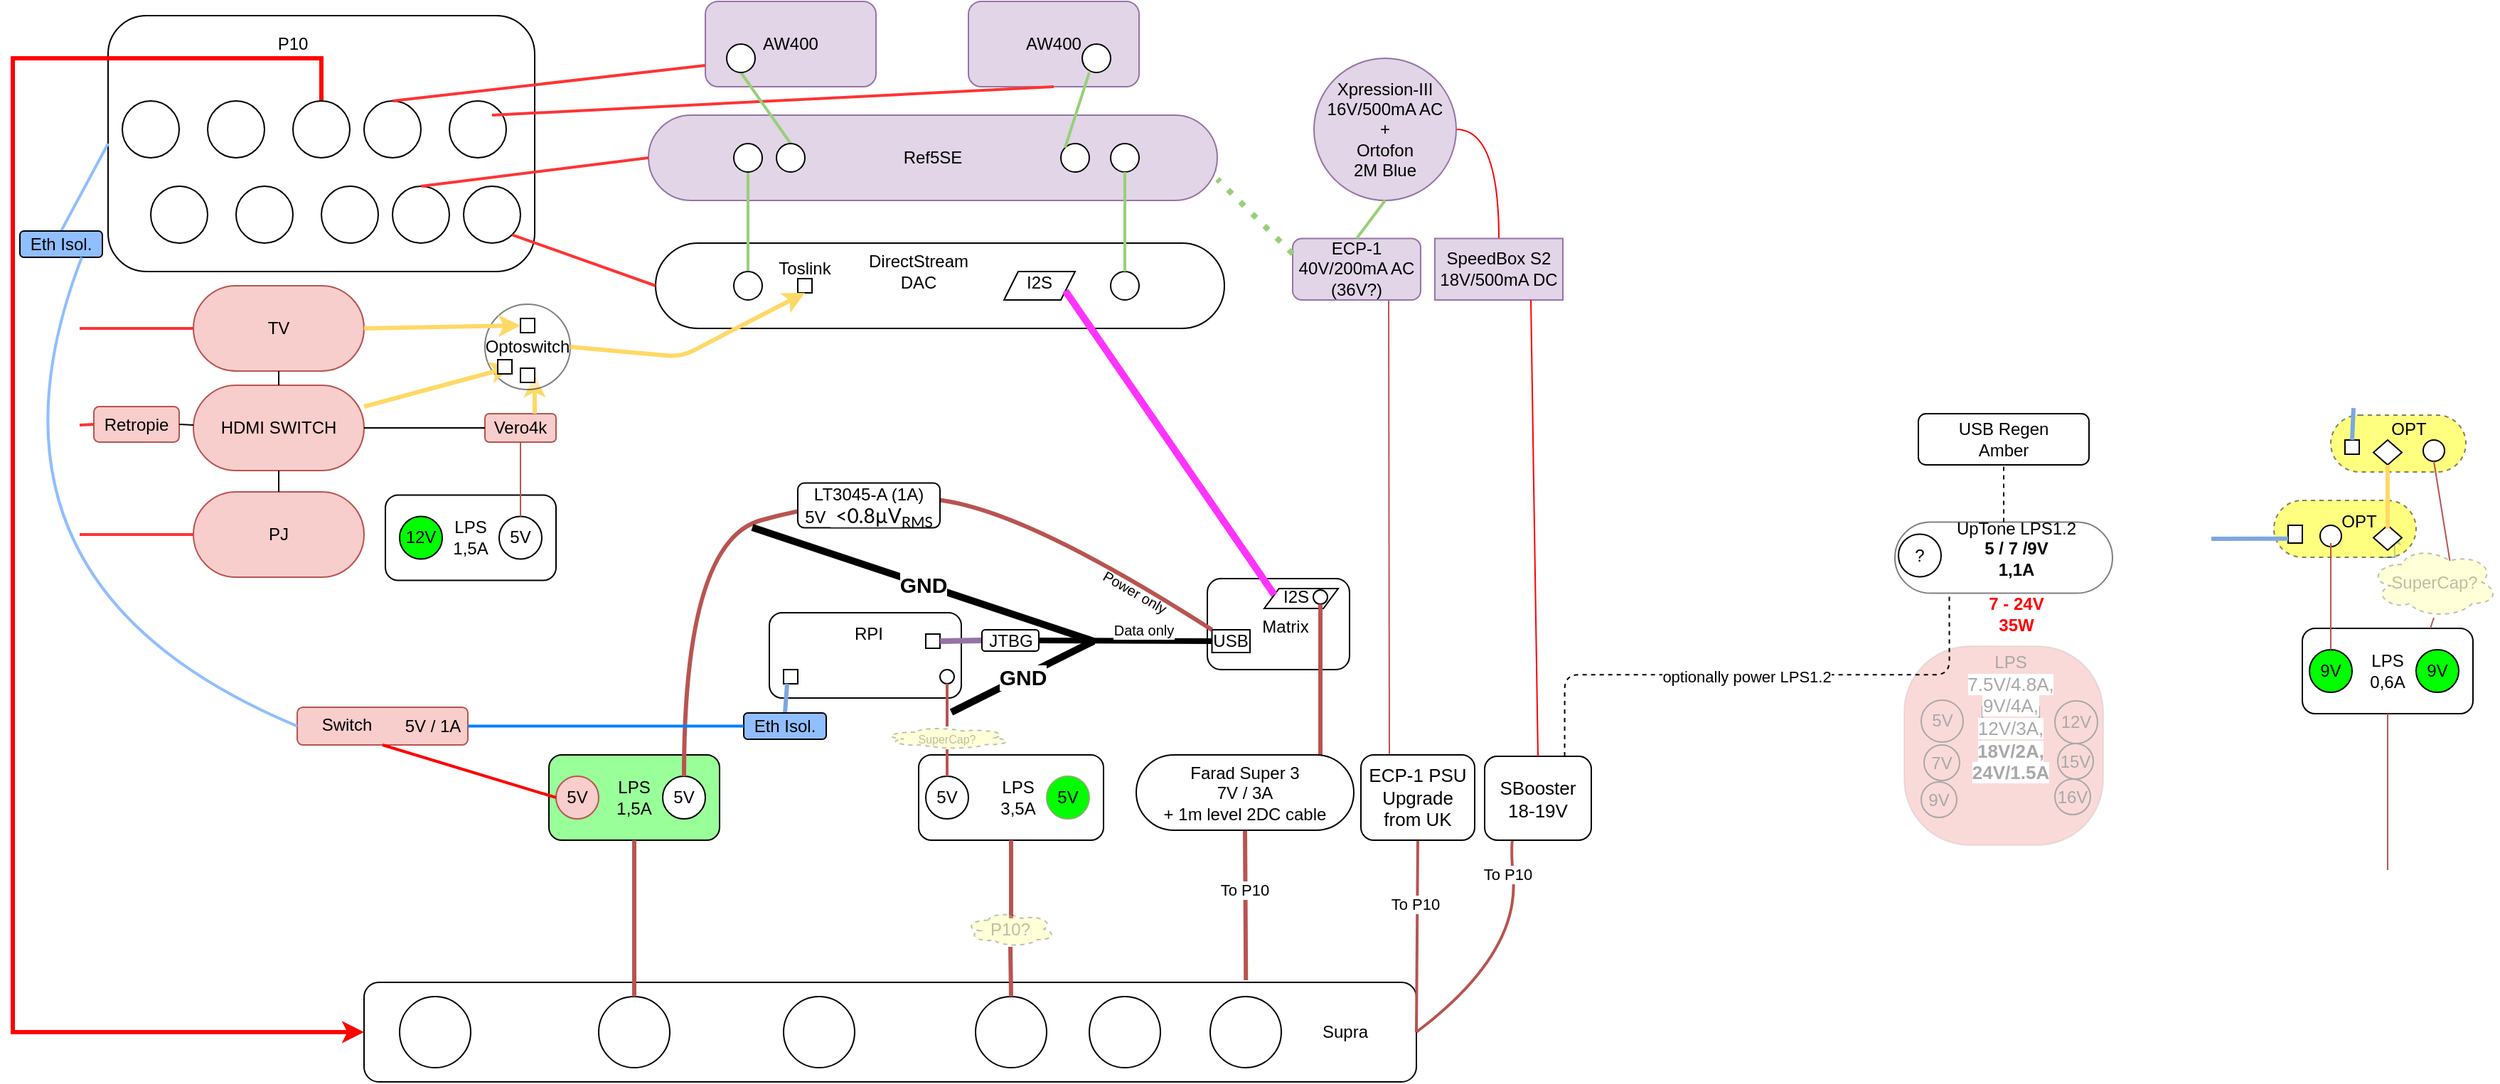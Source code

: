 <mxfile version="13.9.8" type="github" pages="2"><diagram id="frB2AARtGY0DQCCk_Cin" name="Page-1"><mxGraphModel dx="1186" dy="875" grid="1" gridSize="10" guides="1" tooltips="1" connect="1" arrows="1" fold="1" page="1" pageScale="1" pageWidth="1100" pageHeight="850" math="0" shadow="0"><root><mxCell id="0"/><mxCell id="1" parent="0"/><mxCell id="53s6JgEZ6me2CBDkBuSd-2" value="&lt;font color=&quot;#000000&quot; style=&quot;font-size: 10px;&quot;&gt;Power only&lt;/font&gt;" style="edgeLabel;html=1;align=center;verticalAlign=middle;resizable=0;points=[];fontColor=#A8A8A8;fontSize=10;rotation=30;" parent="1" vertex="1" connectable="0"><mxGeometry x="799.004" y="453.998" as="geometry"><mxPoint x="-20" y="-34" as="offset"/></mxGeometry></mxCell><mxCell id="76j5sk3wCB9ZU_lOgHT8-112" value="" style="rounded=1;whiteSpace=wrap;html=1;fillColor=#f8cecc;strokeColor=#b85450;" parent="1" vertex="1"><mxGeometry x="67" y="285" width="60" height="25" as="geometry"/></mxCell><mxCell id="M235wbPJO0eQFkBtWyqc-112" value="" style="rounded=1;whiteSpace=wrap;html=1;arcSize=50;" parent="1" vertex="1"><mxGeometry x="462" y="170" width="400" height="60" as="geometry"/></mxCell><mxCell id="76j5sk3wCB9ZU_lOgHT8-92" value="" style="shape=parallelogram;perimeter=parallelogramPerimeter;whiteSpace=wrap;html=1;" parent="1" vertex="1"><mxGeometry x="707" y="190" width="50" height="20" as="geometry"/></mxCell><mxCell id="M235wbPJO0eQFkBtWyqc-65" value="" style="rounded=1;whiteSpace=wrap;html=1;" parent="1" vertex="1"><mxGeometry x="850" y="406" width="100" height="64" as="geometry"/></mxCell><mxCell id="M235wbPJO0eQFkBtWyqc-36" value="" style="rounded=1;whiteSpace=wrap;html=1;fillColor=#f8cecc;strokeColor=#b85450;" parent="1" vertex="1"><mxGeometry x="342" y="290" width="50" height="20" as="geometry"/></mxCell><mxCell id="M235wbPJO0eQFkBtWyqc-79" value="" style="rounded=1;whiteSpace=wrap;html=1;opacity=50;arcSize=33;fillOpacity=50;strokeOpacity=50;textOpacity=50;strokeColor=#A8A8A8;fontColor=#A8A8A8;fillColor=#EA6B66;" parent="1" vertex="1"><mxGeometry x="1340" y="453.5" width="140" height="140" as="geometry"/></mxCell><mxCell id="M235wbPJO0eQFkBtWyqc-98" value="7V" style="ellipse;whiteSpace=wrap;html=1;aspect=fixed;fillColor=none;fillOpacity=50;strokeColor=#A8A8A8;fontColor=#A8A8A8;" parent="1" vertex="1"><mxGeometry x="1354" y="523" width="25" height="25" as="geometry"/></mxCell><mxCell id="M235wbPJO0eQFkBtWyqc-96" value="15V" style="ellipse;whiteSpace=wrap;html=1;aspect=fixed;fillColor=none;fillOpacity=50;strokeColor=#A8A8A8;fontColor=#A8A8A8;" parent="1" vertex="1"><mxGeometry x="1448" y="522" width="25" height="25" as="geometry"/></mxCell><mxCell id="M235wbPJO0eQFkBtWyqc-1" value="" style="rounded=1;whiteSpace=wrap;html=1;fillColor=#f8cecc;strokeColor=#b85450;" parent="1" vertex="1"><mxGeometry x="210" y="496.5" width="120" height="26.5" as="geometry"/></mxCell><mxCell id="M235wbPJO0eQFkBtWyqc-2" value="Switch" style="text;html=1;strokeColor=none;fillColor=none;align=center;verticalAlign=middle;whiteSpace=wrap;rounded=0;" parent="1" vertex="1"><mxGeometry x="225" y="498.5" width="40" height="20" as="geometry"/></mxCell><mxCell id="M235wbPJO0eQFkBtWyqc-3" value="" style="rounded=1;whiteSpace=wrap;html=1;" parent="1" vertex="1"><mxGeometry x="272" y="347.25" width="120" height="60" as="geometry"/></mxCell><mxCell id="M235wbPJO0eQFkBtWyqc-5" value="LPS&lt;br&gt;1,5A" style="text;html=1;strokeColor=none;fillColor=none;align=center;verticalAlign=middle;whiteSpace=wrap;rounded=0;" parent="1" vertex="1"><mxGeometry x="312" y="367.25" width="40" height="20" as="geometry"/></mxCell><mxCell id="M235wbPJO0eQFkBtWyqc-6" value="12V" style="ellipse;whiteSpace=wrap;html=1;aspect=fixed;fillColor=#00FF00;" parent="1" vertex="1"><mxGeometry x="282" y="362.25" width="30" height="30" as="geometry"/></mxCell><mxCell id="M235wbPJO0eQFkBtWyqc-7" value="5V" style="ellipse;whiteSpace=wrap;html=1;aspect=fixed;fillColor=none;" parent="1" vertex="1"><mxGeometry x="352" y="362.25" width="30" height="30" as="geometry"/></mxCell><mxCell id="M235wbPJO0eQFkBtWyqc-12" value="" style="rounded=1;whiteSpace=wrap;html=1;fillColor=#99FF99;" parent="1" vertex="1"><mxGeometry x="387" y="530" width="120" height="60" as="geometry"/></mxCell><mxCell id="M235wbPJO0eQFkBtWyqc-13" value="LPS&lt;br&gt;1,5A" style="text;html=1;strokeColor=none;fillColor=none;align=center;verticalAlign=middle;whiteSpace=wrap;rounded=0;" parent="1" vertex="1"><mxGeometry x="422" y="545" width="50" height="30" as="geometry"/></mxCell><mxCell id="M235wbPJO0eQFkBtWyqc-14" value="5V" style="ellipse;whiteSpace=wrap;html=1;aspect=fixed;fillColor=#f8cecc;strokeColor=#b85450;" parent="1" vertex="1"><mxGeometry x="392" y="545" width="30" height="30" as="geometry"/></mxCell><mxCell id="M235wbPJO0eQFkBtWyqc-15" value="5V" style="ellipse;whiteSpace=wrap;html=1;aspect=fixed;" parent="1" vertex="1"><mxGeometry x="467" y="545" width="30" height="30" as="geometry"/></mxCell><mxCell id="M235wbPJO0eQFkBtWyqc-16" value="" style="rounded=1;whiteSpace=wrap;html=1;" parent="1" vertex="1"><mxGeometry x="1620" y="441" width="120" height="60" as="geometry"/></mxCell><mxCell id="M235wbPJO0eQFkBtWyqc-17" value="LPS&lt;br&gt;0,6A" style="text;html=1;strokeColor=none;fillColor=none;align=center;verticalAlign=middle;whiteSpace=wrap;rounded=0;" parent="1" vertex="1"><mxGeometry x="1655" y="456" width="50" height="30" as="geometry"/></mxCell><mxCell id="M235wbPJO0eQFkBtWyqc-18" value="9V" style="ellipse;whiteSpace=wrap;html=1;aspect=fixed;fillColor=#00FF00;" parent="1" vertex="1"><mxGeometry x="1625" y="456" width="30" height="30" as="geometry"/></mxCell><mxCell id="M235wbPJO0eQFkBtWyqc-19" value="9V" style="ellipse;whiteSpace=wrap;html=1;aspect=fixed;fillColor=#00FF00;" parent="1" vertex="1"><mxGeometry x="1700" y="456" width="30" height="30" as="geometry"/></mxCell><mxCell id="M235wbPJO0eQFkBtWyqc-20" value="" style="rounded=1;whiteSpace=wrap;html=1;" parent="1" vertex="1"><mxGeometry x="647" y="530" width="130" height="60" as="geometry"/></mxCell><mxCell id="M235wbPJO0eQFkBtWyqc-21" value="LPS&lt;br&gt;3,5A" style="text;html=1;strokeColor=none;fillColor=none;align=center;verticalAlign=middle;whiteSpace=wrap;rounded=0;" parent="1" vertex="1"><mxGeometry x="692" y="545" width="50" height="30" as="geometry"/></mxCell><mxCell id="M235wbPJO0eQFkBtWyqc-23" value="5V" style="ellipse;whiteSpace=wrap;html=1;aspect=fixed;" parent="1" vertex="1"><mxGeometry x="652" y="545" width="30" height="30" as="geometry"/></mxCell><mxCell id="M235wbPJO0eQFkBtWyqc-24" value="5V" style="ellipse;whiteSpace=wrap;html=1;aspect=fixed;strokeColor=#82b366;fillColor=#00FF00;" parent="1" vertex="1"><mxGeometry x="737" y="545" width="30" height="30" as="geometry"/></mxCell><mxCell id="M235wbPJO0eQFkBtWyqc-25" value="" style="rounded=1;whiteSpace=wrap;html=1;" parent="1" vertex="1"><mxGeometry x="257" y="690" width="740" height="70" as="geometry"/></mxCell><mxCell id="M235wbPJO0eQFkBtWyqc-26" value="" style="ellipse;whiteSpace=wrap;html=1;aspect=fixed;rotation=0;direction=south;" parent="1" vertex="1"><mxGeometry x="282" y="700" width="50" height="50" as="geometry"/></mxCell><mxCell id="M235wbPJO0eQFkBtWyqc-27" value="" style="ellipse;whiteSpace=wrap;html=1;aspect=fixed;rotation=0;direction=south;" parent="1" vertex="1"><mxGeometry x="422" y="700" width="50" height="50" as="geometry"/></mxCell><mxCell id="M235wbPJO0eQFkBtWyqc-28" value="" style="ellipse;whiteSpace=wrap;html=1;aspect=fixed;rotation=0;direction=south;" parent="1" vertex="1"><mxGeometry x="552" y="700" width="50" height="50" as="geometry"/></mxCell><mxCell id="M235wbPJO0eQFkBtWyqc-29" value="" style="ellipse;whiteSpace=wrap;html=1;aspect=fixed;rotation=0;direction=south;" parent="1" vertex="1"><mxGeometry x="687" y="700" width="50" height="50" as="geometry"/></mxCell><mxCell id="M235wbPJO0eQFkBtWyqc-30" value="" style="ellipse;whiteSpace=wrap;html=1;aspect=fixed;rotation=0;direction=south;" parent="1" vertex="1"><mxGeometry x="767" y="700" width="50" height="50" as="geometry"/></mxCell><mxCell id="M235wbPJO0eQFkBtWyqc-31" value="" style="ellipse;whiteSpace=wrap;html=1;aspect=fixed;rotation=0;direction=south;" parent="1" vertex="1"><mxGeometry x="852" y="700" width="50" height="50" as="geometry"/></mxCell><mxCell id="M235wbPJO0eQFkBtWyqc-33" value="" style="endArrow=none;html=1;fillColor=#f8cecc;strokeColor=#B85450;exitX=0;exitY=0.5;exitDx=0;exitDy=0;entryX=0.5;entryY=1;entryDx=0;entryDy=0;strokeWidth=3;" parent="1" source="M235wbPJO0eQFkBtWyqc-27" target="M235wbPJO0eQFkBtWyqc-12" edge="1"><mxGeometry width="50" height="50" relative="1" as="geometry"><mxPoint x="322" y="710" as="sourcePoint"/><mxPoint x="317" y="600" as="targetPoint"/></mxGeometry></mxCell><mxCell id="M235wbPJO0eQFkBtWyqc-34" value="" style="endArrow=none;html=1;fillColor=#f8cecc;strokeColor=#B85450;exitX=0;exitY=0.5;exitDx=0;exitDy=0;entryX=0.5;entryY=1;entryDx=0;entryDy=0;" parent="1" target="M235wbPJO0eQFkBtWyqc-16" edge="1"><mxGeometry width="50" height="50" relative="1" as="geometry"><mxPoint x="1680" y="611" as="sourcePoint"/><mxPoint x="1560" y="511" as="targetPoint"/></mxGeometry></mxCell><mxCell id="M235wbPJO0eQFkBtWyqc-35" value="" style="endArrow=none;html=1;fillColor=#f8cecc;strokeColor=#B85450;entryX=0.5;entryY=1;entryDx=0;entryDy=0;strokeWidth=3;" parent="1" target="M235wbPJO0eQFkBtWyqc-20" edge="1"><mxGeometry width="50" height="50" relative="1" as="geometry"><mxPoint x="712" y="645" as="sourcePoint"/><mxPoint x="587" y="600" as="targetPoint"/></mxGeometry></mxCell><mxCell id="M235wbPJO0eQFkBtWyqc-87" style="edgeStyle=orthogonalEdgeStyle;rounded=0;orthogonalLoop=1;jettySize=auto;html=1;exitX=0.75;exitY=1;exitDx=0;exitDy=0;entryX=1;entryY=0.75;entryDx=0;entryDy=0;strokeColor=#7EA6E0;" parent="1" source="M235wbPJO0eQFkBtWyqc-39" target="M235wbPJO0eQFkBtWyqc-48" edge="1"><mxGeometry relative="1" as="geometry"/></mxCell><mxCell id="M235wbPJO0eQFkBtWyqc-39" value="" style="rounded=1;whiteSpace=wrap;html=1;arcSize=50;opacity=50;dashed=1;fillColor=#FFFF00;" parent="1" vertex="1"><mxGeometry x="1600" y="351" width="100" height="40" as="geometry"/></mxCell><mxCell id="M235wbPJO0eQFkBtWyqc-40" value="" style="rounded=1;whiteSpace=wrap;html=1;arcSize=50;opacity=50;dashed=1;fillColor=#FFFF00;" parent="1" vertex="1"><mxGeometry x="1640" y="291" width="95" height="40" as="geometry"/></mxCell><mxCell id="M235wbPJO0eQFkBtWyqc-41" value="" style="ellipse;whiteSpace=wrap;html=1;aspect=fixed;" parent="1" vertex="1"><mxGeometry x="1632.5" y="368.5" width="15" height="15" as="geometry"/></mxCell><mxCell id="M235wbPJO0eQFkBtWyqc-42" value="" style="ellipse;whiteSpace=wrap;html=1;aspect=fixed;" parent="1" vertex="1"><mxGeometry x="1705" y="308.5" width="15" height="15" as="geometry"/></mxCell><mxCell id="M235wbPJO0eQFkBtWyqc-43" value="" style="endArrow=none;html=1;fillColor=#f8cecc;strokeColor=#B85450;exitX=0.5;exitY=0;exitDx=0;exitDy=0;" parent="1" source="M235wbPJO0eQFkBtWyqc-18" edge="1"><mxGeometry width="50" height="50" relative="1" as="geometry"><mxPoint x="1865" y="466" as="sourcePoint"/><mxPoint x="1640" y="381" as="targetPoint"/></mxGeometry></mxCell><mxCell id="M235wbPJO0eQFkBtWyqc-44" value="" style="endArrow=none;html=1;fillColor=#f8cecc;strokeColor=#B85450;exitX=0.625;exitY=0.2;exitDx=0;exitDy=0;entryX=0.5;entryY=1;entryDx=0;entryDy=0;exitPerimeter=0;" parent="1" source="76j5sk3wCB9ZU_lOgHT8-69" target="M235wbPJO0eQFkBtWyqc-42" edge="1"><mxGeometry width="50" height="50" relative="1" as="geometry"><mxPoint x="1650" y="466" as="sourcePoint"/><mxPoint x="1650" y="391" as="targetPoint"/></mxGeometry></mxCell><mxCell id="M235wbPJO0eQFkBtWyqc-45" value="" style="rhombus;whiteSpace=wrap;html=1;rotation=-180;" parent="1" vertex="1"><mxGeometry x="1670" y="368.5" width="20" height="17.5" as="geometry"/></mxCell><mxCell id="M235wbPJO0eQFkBtWyqc-46" value="" style="rhombus;whiteSpace=wrap;html=1;rotation=-180;" parent="1" vertex="1"><mxGeometry x="1670" y="308.5" width="20" height="17.5" as="geometry"/></mxCell><mxCell id="M235wbPJO0eQFkBtWyqc-47" value="" style="endArrow=none;html=1;fillColor=#f8cecc;entryX=0.5;entryY=0;entryDx=0;entryDy=0;strokeColor=#FFD966;strokeWidth=3;" parent="1" target="M235wbPJO0eQFkBtWyqc-46" edge="1"><mxGeometry width="50" height="50" relative="1" as="geometry"><mxPoint x="1680" y="371" as="sourcePoint"/><mxPoint x="1722.5" y="333.5" as="targetPoint"/></mxGeometry></mxCell><mxCell id="M235wbPJO0eQFkBtWyqc-48" value="OPT" style="text;html=1;strokeColor=none;fillColor=none;align=center;verticalAlign=middle;whiteSpace=wrap;rounded=0;rotation=0;opacity=50;" parent="1" vertex="1"><mxGeometry x="1635" y="351" width="50" height="30" as="geometry"/></mxCell><mxCell id="M235wbPJO0eQFkBtWyqc-49" value="OPT" style="text;html=1;strokeColor=none;fillColor=none;align=center;verticalAlign=middle;whiteSpace=wrap;rounded=0;opacity=50;" parent="1" vertex="1"><mxGeometry x="1670" y="286" width="50" height="30" as="geometry"/></mxCell><mxCell id="M235wbPJO0eQFkBtWyqc-51" value="" style="rounded=1;whiteSpace=wrap;html=1;" parent="1" vertex="1"><mxGeometry x="542" y="430" width="135" height="60" as="geometry"/></mxCell><mxCell id="M235wbPJO0eQFkBtWyqc-52" value="RPI" style="text;html=1;strokeColor=none;fillColor=none;align=center;verticalAlign=middle;whiteSpace=wrap;rounded=0;" parent="1" vertex="1"><mxGeometry x="592" y="435" width="40" height="20" as="geometry"/></mxCell><mxCell id="M235wbPJO0eQFkBtWyqc-53" value="" style="ellipse;whiteSpace=wrap;html=1;aspect=fixed;" parent="1" vertex="1"><mxGeometry x="662" y="470" width="10" height="10" as="geometry"/></mxCell><mxCell id="M235wbPJO0eQFkBtWyqc-54" value="" style="endArrow=none;html=1;fillColor=#f8cecc;strokeColor=#B85450;entryX=0.5;entryY=1;entryDx=0;entryDy=0;exitX=0.5;exitY=0;exitDx=0;exitDy=0;strokeWidth=2;" parent="1" source="76j5sk3wCB9ZU_lOgHT8-66" target="M235wbPJO0eQFkBtWyqc-53" edge="1"><mxGeometry width="50" height="50" relative="1" as="geometry"><mxPoint x="707" y="470" as="sourcePoint"/><mxPoint x="662" y="160" as="targetPoint"/></mxGeometry></mxCell><mxCell id="M235wbPJO0eQFkBtWyqc-55" value="" style="rounded=0;whiteSpace=wrap;html=1;" parent="1" vertex="1"><mxGeometry x="552" y="470" width="10" height="10" as="geometry"/></mxCell><mxCell id="M235wbPJO0eQFkBtWyqc-56" value="" style="rounded=0;whiteSpace=wrap;html=1;" parent="1" vertex="1"><mxGeometry x="1650" y="308.5" width="10" height="10" as="geometry"/></mxCell><mxCell id="M235wbPJO0eQFkBtWyqc-57" value="" style="endArrow=none;html=1;fillColor=#dae8fc;exitX=0.5;exitY=0;exitDx=0;exitDy=0;entryX=0.25;entryY=1;entryDx=0;entryDy=0;strokeWidth=3;strokeColor=#7EA6E0;" parent="1" source="53s6JgEZ6me2CBDkBuSd-6" target="M235wbPJO0eQFkBtWyqc-55" edge="1"><mxGeometry width="50" height="50" relative="1" as="geometry"><mxPoint x="477" y="594" as="sourcePoint"/><mxPoint x="507" y="394" as="targetPoint"/></mxGeometry></mxCell><mxCell id="M235wbPJO0eQFkBtWyqc-60" value="" style="rounded=0;whiteSpace=wrap;html=1;" parent="1" vertex="1"><mxGeometry x="1610" y="368.5" width="10" height="12.5" as="geometry"/></mxCell><mxCell id="M235wbPJO0eQFkBtWyqc-64" value="" style="endArrow=none;html=1;strokeColor=#7EA6E0;entryX=0;entryY=0.75;entryDx=0;entryDy=0;strokeWidth=3;" parent="1" target="M235wbPJO0eQFkBtWyqc-60" edge="1"><mxGeometry width="50" height="50" relative="1" as="geometry"><mxPoint x="1556" y="378" as="sourcePoint"/><mxPoint x="527" y="400" as="targetPoint"/></mxGeometry></mxCell><mxCell id="M235wbPJO0eQFkBtWyqc-67" value="USB" style="rounded=0;whiteSpace=wrap;html=1;" parent="1" vertex="1"><mxGeometry x="853.25" y="442" width="26.75" height="16" as="geometry"/></mxCell><mxCell id="M235wbPJO0eQFkBtWyqc-68" value="" style="rounded=0;whiteSpace=wrap;html=1;" parent="1" vertex="1"><mxGeometry x="652" y="445" width="10" height="10" as="geometry"/></mxCell><mxCell id="M235wbPJO0eQFkBtWyqc-69" value="" style="endArrow=none;html=1;entryX=0;entryY=0.5;entryDx=0;entryDy=0;fillColor=#e1d5e7;exitX=1;exitY=0.5;exitDx=0;exitDy=0;strokeWidth=4;" parent="1" source="jf7ATLeE-LSNP4t4z8-3-1" target="M235wbPJO0eQFkBtWyqc-67" edge="1"><mxGeometry width="50" height="50" relative="1" as="geometry"><mxPoint x="806" y="446.5" as="sourcePoint"/><mxPoint x="597" y="514" as="targetPoint"/></mxGeometry></mxCell><mxCell id="jf7ATLeE-LSNP4t4z8-3-12" value="&lt;font color=&quot;#000000&quot; style=&quot;font-size: 10px;&quot;&gt;Data only&lt;/font&gt;" style="edgeLabel;html=1;align=center;verticalAlign=middle;resizable=0;points=[];fontColor=#A8A8A8;fontSize=10;" parent="M235wbPJO0eQFkBtWyqc-69" vertex="1" connectable="0"><mxGeometry x="0.402" y="-3" relative="1" as="geometry"><mxPoint x="-12.01" y="-11.15" as="offset"/></mxGeometry></mxCell><mxCell id="M235wbPJO0eQFkBtWyqc-74" value="Supra" style="text;html=1;strokeColor=none;fillColor=none;align=center;verticalAlign=middle;whiteSpace=wrap;rounded=0;" parent="1" vertex="1"><mxGeometry x="927" y="720" width="40" height="10" as="geometry"/></mxCell><mxCell id="M235wbPJO0eQFkBtWyqc-80" value="12V" style="ellipse;whiteSpace=wrap;html=1;aspect=fixed;fillColor=none;fillOpacity=50;strokeColor=#A8A8A8;fontColor=#A8A8A8;" parent="1" vertex="1"><mxGeometry x="1446" y="492" width="30" height="30" as="geometry"/></mxCell><mxCell id="mm1vFh-hCThWvfkdCHbw-8" style="edgeStyle=orthogonalEdgeStyle;rounded=1;jumpStyle=arc;jumpSize=12;orthogonalLoop=1;jettySize=auto;html=1;exitX=0.5;exitY=0;exitDx=0;exitDy=0;entryX=0.5;entryY=1;entryDx=0;entryDy=0;dashed=1;endArrow=none;endFill=0;" parent="1" source="M235wbPJO0eQFkBtWyqc-83" target="mm1vFh-hCThWvfkdCHbw-6" edge="1"><mxGeometry relative="1" as="geometry"/></mxCell><mxCell id="M235wbPJO0eQFkBtWyqc-83" value="" style="rounded=1;whiteSpace=wrap;html=1;arcSize=50;opacity=50;fillColor=none;" parent="1" vertex="1"><mxGeometry x="1333.5" y="366.25" width="153" height="50" as="geometry"/></mxCell><mxCell id="M235wbPJO0eQFkBtWyqc-84" value="UpTone LPS1.2&lt;br&gt;&lt;b&gt;5 / 7 /9V&lt;br&gt;1,1A&lt;/b&gt;" style="text;html=1;strokeColor=none;fillColor=none;align=center;verticalAlign=middle;whiteSpace=wrap;rounded=0;rotation=0;" parent="1" vertex="1"><mxGeometry x="1371" y="372.25" width="95.5" height="25" as="geometry"/></mxCell><mxCell id="M235wbPJO0eQFkBtWyqc-88" value="" style="endArrow=none;html=1;fillColor=#f8cecc;strokeColor=#B85450;exitX=0.838;exitY=-0.022;exitDx=0;exitDy=0;entryX=0.5;entryY=1;entryDx=0;entryDy=0;strokeWidth=3;exitPerimeter=0;" parent="1" source="M235wbPJO0eQFkBtWyqc-25" target="1uxTvB8G4I0eHR2gSPLV-1" edge="1"><mxGeometry width="50" height="50" relative="1" as="geometry"><mxPoint x="879.219" y="656" as="sourcePoint"/><mxPoint x="837" y="500" as="targetPoint"/></mxGeometry></mxCell><mxCell id="1uxTvB8G4I0eHR2gSPLV-12" value="To P10" style="edgeLabel;html=1;align=center;verticalAlign=middle;resizable=0;points=[];" parent="M235wbPJO0eQFkBtWyqc-88" vertex="1" connectable="0"><mxGeometry x="0.214" y="1" relative="1" as="geometry"><mxPoint as="offset"/></mxGeometry></mxCell><mxCell id="M235wbPJO0eQFkBtWyqc-92" value="?" style="ellipse;whiteSpace=wrap;html=1;aspect=fixed;" parent="1" vertex="1"><mxGeometry x="1336" y="374.75" width="30" height="30" as="geometry"/></mxCell><mxCell id="M235wbPJO0eQFkBtWyqc-95" value="LPS&lt;br&gt;&lt;span style=&quot;font-family: helvetica, arial, sans-serif; font-size: 13px; text-align: left; background-color: rgb(255, 255, 255);&quot;&gt;7.5V/4.8A, 9V/4A, 12V/3A, &lt;b&gt;18V/2A, 24V/1.5A&lt;/b&gt;&lt;/span&gt;" style="text;html=1;fillColor=none;align=center;verticalAlign=middle;whiteSpace=wrap;rounded=0;fillOpacity=50;strokeColor=#A8A8A8;fontColor=#A8A8A8;" parent="1" vertex="1"><mxGeometry x="1395" y="496" width="40" height="15" as="geometry"/></mxCell><mxCell id="M235wbPJO0eQFkBtWyqc-97" value="16V" style="ellipse;whiteSpace=wrap;html=1;aspect=fixed;fillColor=none;fillOpacity=50;strokeColor=#A8A8A8;fontColor=#A8A8A8;" parent="1" vertex="1"><mxGeometry x="1446" y="547" width="25" height="25" as="geometry"/></mxCell><mxCell id="M235wbPJO0eQFkBtWyqc-94" value="5V" style="ellipse;whiteSpace=wrap;html=1;aspect=fixed;fillColor=none;fillOpacity=50;strokeColor=#A8A8A8;fontColor=#A8A8A8;" parent="1" vertex="1"><mxGeometry x="1352" y="491.5" width="29.5" height="29.5" as="geometry"/></mxCell><mxCell id="M235wbPJO0eQFkBtWyqc-99" value="9V" style="ellipse;whiteSpace=wrap;html=1;aspect=fixed;fillColor=none;fillOpacity=50;strokeColor=#A8A8A8;fontColor=#A8A8A8;" parent="1" vertex="1"><mxGeometry x="1352" y="549" width="25" height="25" as="geometry"/></mxCell><mxCell id="M235wbPJO0eQFkBtWyqc-100" value="" style="shape=parallelogram;perimeter=parallelogramPerimeter;whiteSpace=wrap;html=1;" parent="1" vertex="1"><mxGeometry x="890" y="413" width="52" height="14" as="geometry"/></mxCell><mxCell id="M235wbPJO0eQFkBtWyqc-101" value="I2S" style="text;html=1;strokeColor=none;fillColor=none;align=center;verticalAlign=middle;whiteSpace=wrap;rounded=0;" parent="1" vertex="1"><mxGeometry x="890" y="410" width="45" height="17.25" as="geometry"/></mxCell><mxCell id="M235wbPJO0eQFkBtWyqc-66" value="Matrix" style="text;html=1;strokeColor=none;fillColor=none;align=center;verticalAlign=middle;whiteSpace=wrap;rounded=0;" parent="1" vertex="1"><mxGeometry x="884.5" y="425" width="40" height="30" as="geometry"/></mxCell><mxCell id="M235wbPJO0eQFkBtWyqc-78" value="" style="ellipse;whiteSpace=wrap;html=1;aspect=fixed;" parent="1" vertex="1"><mxGeometry x="924.5" y="414" width="10" height="10" as="geometry"/></mxCell><mxCell id="M235wbPJO0eQFkBtWyqc-105" value="" style="endArrow=none;html=1;fillColor=#f8cecc;strokeColor=#B85450;strokeWidth=3;exitX=0.5;exitY=0;exitDx=0;exitDy=0;" parent="1" target="M235wbPJO0eQFkBtWyqc-78" edge="1"><mxGeometry width="50" height="50" relative="1" as="geometry"><mxPoint x="929.5" y="530" as="sourcePoint"/><mxPoint x="885" y="300" as="targetPoint"/></mxGeometry></mxCell><mxCell id="M235wbPJO0eQFkBtWyqc-113" value="DirectStream DAC" style="text;html=1;strokeColor=none;fillColor=none;align=center;verticalAlign=middle;whiteSpace=wrap;rounded=0;" parent="1" vertex="1"><mxGeometry x="597" y="180" width="100" height="20" as="geometry"/></mxCell><mxCell id="M235wbPJO0eQFkBtWyqc-114" value="" style="endArrow=none;html=1;entryX=1;entryY=0.75;entryDx=0;entryDy=0;strokeColor=#FF33FF;strokeWidth=5;exitX=0;exitY=0.25;exitDx=0;exitDy=0;" parent="1" source="M235wbPJO0eQFkBtWyqc-100" target="76j5sk3wCB9ZU_lOgHT8-92" edge="1"><mxGeometry width="50" height="50" relative="1" as="geometry"><mxPoint x="657" y="430" as="sourcePoint"/><mxPoint x="707" y="380" as="targetPoint"/></mxGeometry></mxCell><mxCell id="76j5sk3wCB9ZU_lOgHT8-1" value="&lt;font color=&quot;#ff0000&quot;&gt;7 - 24V&lt;br&gt;35W&lt;/font&gt;" style="text;html=1;strokeColor=none;fillColor=none;align=center;verticalAlign=middle;whiteSpace=wrap;rounded=0;fontStyle=1" parent="1" vertex="1"><mxGeometry x="1393.75" y="416.25" width="50" height="30" as="geometry"/></mxCell><mxCell id="76j5sk3wCB9ZU_lOgHT8-4" value="5V / 1A" style="text;html=1;strokeColor=none;fillColor=none;align=center;verticalAlign=middle;whiteSpace=wrap;rounded=0;" parent="1" vertex="1"><mxGeometry x="281" y="499.75" width="49" height="20" as="geometry"/></mxCell><mxCell id="76j5sk3wCB9ZU_lOgHT8-6" value="" style="rounded=1;whiteSpace=wrap;html=1;" parent="1" vertex="1"><mxGeometry x="77" y="10" width="300" height="180" as="geometry"/></mxCell><mxCell id="76j5sk3wCB9ZU_lOgHT8-7" value="P10" style="text;html=1;strokeColor=none;fillColor=none;align=center;verticalAlign=middle;whiteSpace=wrap;rounded=0;" parent="1" vertex="1"><mxGeometry x="187" width="40" height="60" as="geometry"/></mxCell><mxCell id="76j5sk3wCB9ZU_lOgHT8-10" value="" style="ellipse;whiteSpace=wrap;html=1;aspect=fixed;" parent="1" vertex="1"><mxGeometry x="87" y="70" width="40" height="40" as="geometry"/></mxCell><mxCell id="76j5sk3wCB9ZU_lOgHT8-11" value="" style="ellipse;whiteSpace=wrap;html=1;aspect=fixed;" parent="1" vertex="1"><mxGeometry x="147" y="70" width="40" height="40" as="geometry"/></mxCell><mxCell id="cdXIdKlyyr9PJ7xX7_ld-2" style="edgeStyle=orthogonalEdgeStyle;rounded=0;orthogonalLoop=1;jettySize=auto;html=1;exitX=0.5;exitY=0;exitDx=0;exitDy=0;entryX=0;entryY=0.5;entryDx=0;entryDy=0;strokeWidth=3;strokeColor=#FF0000;" parent="1" source="76j5sk3wCB9ZU_lOgHT8-12" target="M235wbPJO0eQFkBtWyqc-25" edge="1"><mxGeometry relative="1" as="geometry"><Array as="points"><mxPoint x="227" y="40"/><mxPoint x="10" y="40"/><mxPoint x="10" y="725"/></Array></mxGeometry></mxCell><mxCell id="76j5sk3wCB9ZU_lOgHT8-12" value="" style="ellipse;whiteSpace=wrap;html=1;aspect=fixed;" parent="1" vertex="1"><mxGeometry x="207" y="70" width="40" height="40" as="geometry"/></mxCell><mxCell id="76j5sk3wCB9ZU_lOgHT8-13" value="" style="ellipse;whiteSpace=wrap;html=1;aspect=fixed;" parent="1" vertex="1"><mxGeometry x="257" y="70" width="40" height="40" as="geometry"/></mxCell><mxCell id="76j5sk3wCB9ZU_lOgHT8-14" value="" style="ellipse;whiteSpace=wrap;html=1;aspect=fixed;" parent="1" vertex="1"><mxGeometry x="317" y="70" width="40" height="40" as="geometry"/></mxCell><mxCell id="76j5sk3wCB9ZU_lOgHT8-15" value="" style="ellipse;whiteSpace=wrap;html=1;aspect=fixed;" parent="1" vertex="1"><mxGeometry x="107" y="130" width="40" height="40" as="geometry"/></mxCell><mxCell id="76j5sk3wCB9ZU_lOgHT8-16" value="" style="ellipse;whiteSpace=wrap;html=1;aspect=fixed;" parent="1" vertex="1"><mxGeometry x="167" y="130" width="40" height="40" as="geometry"/></mxCell><mxCell id="76j5sk3wCB9ZU_lOgHT8-17" value="" style="ellipse;whiteSpace=wrap;html=1;aspect=fixed;" parent="1" vertex="1"><mxGeometry x="227" y="130" width="40" height="40" as="geometry"/></mxCell><mxCell id="76j5sk3wCB9ZU_lOgHT8-18" value="" style="ellipse;whiteSpace=wrap;html=1;aspect=fixed;" parent="1" vertex="1"><mxGeometry x="277" y="130" width="40" height="40" as="geometry"/></mxCell><mxCell id="76j5sk3wCB9ZU_lOgHT8-19" value="" style="ellipse;whiteSpace=wrap;html=1;aspect=fixed;" parent="1" vertex="1"><mxGeometry x="327" y="130" width="40" height="40" as="geometry"/></mxCell><mxCell id="76j5sk3wCB9ZU_lOgHT8-20" value="" style="endArrow=none;html=1;strokeWidth=2;entryX=1;entryY=1;entryDx=0;entryDy=0;strokeColor=#FF3333;" parent="1" target="76j5sk3wCB9ZU_lOgHT8-19" edge="1"><mxGeometry width="50" height="50" relative="1" as="geometry"><mxPoint x="462" y="200" as="sourcePoint"/><mxPoint x="447" y="390" as="targetPoint"/></mxGeometry></mxCell><mxCell id="76j5sk3wCB9ZU_lOgHT8-21" value="AW400" style="rounded=1;whiteSpace=wrap;html=1;fillColor=#e1d5e7;strokeColor=#9673a6;" parent="1" vertex="1"><mxGeometry x="497" width="120" height="60" as="geometry"/></mxCell><mxCell id="76j5sk3wCB9ZU_lOgHT8-22" value="AW400" style="rounded=1;whiteSpace=wrap;html=1;fillColor=#e1d5e7;strokeColor=#9673a6;" parent="1" vertex="1"><mxGeometry x="682" width="120" height="60" as="geometry"/></mxCell><mxCell id="76j5sk3wCB9ZU_lOgHT8-23" value="Ref5SE" style="rounded=1;whiteSpace=wrap;html=1;arcSize=50;fillColor=#e1d5e7;strokeColor=#9673a6;" parent="1" vertex="1"><mxGeometry x="457" y="80" width="400" height="60" as="geometry"/></mxCell><mxCell id="76j5sk3wCB9ZU_lOgHT8-24" value="" style="endArrow=none;html=1;strokeColor=#FF3333;strokeWidth=2;entryX=0;entryY=0.75;entryDx=0;entryDy=0;exitX=0.5;exitY=0;exitDx=0;exitDy=0;" parent="1" source="76j5sk3wCB9ZU_lOgHT8-13" target="76j5sk3wCB9ZU_lOgHT8-21" edge="1"><mxGeometry width="50" height="50" relative="1" as="geometry"><mxPoint x="517" y="400" as="sourcePoint"/><mxPoint x="567" y="350" as="targetPoint"/></mxGeometry></mxCell><mxCell id="76j5sk3wCB9ZU_lOgHT8-25" value="" style="endArrow=none;html=1;strokeColor=#FF3333;strokeWidth=2;entryX=0.5;entryY=1;entryDx=0;entryDy=0;exitX=0.75;exitY=0.25;exitDx=0;exitDy=0;exitPerimeter=0;" parent="1" source="76j5sk3wCB9ZU_lOgHT8-14" target="76j5sk3wCB9ZU_lOgHT8-22" edge="1"><mxGeometry width="50" height="50" relative="1" as="geometry"><mxPoint x="347" y="100" as="sourcePoint"/><mxPoint x="507" y="55" as="targetPoint"/></mxGeometry></mxCell><mxCell id="76j5sk3wCB9ZU_lOgHT8-26" value="" style="endArrow=none;html=1;strokeColor=#FF3333;strokeWidth=2;entryX=0;entryY=0.5;entryDx=0;entryDy=0;exitX=0.5;exitY=0;exitDx=0;exitDy=0;" parent="1" source="76j5sk3wCB9ZU_lOgHT8-18" target="76j5sk3wCB9ZU_lOgHT8-23" edge="1"><mxGeometry width="50" height="50" relative="1" as="geometry"><mxPoint x="357" y="90" as="sourcePoint"/><mxPoint x="752" y="70" as="targetPoint"/></mxGeometry></mxCell><mxCell id="76j5sk3wCB9ZU_lOgHT8-30" value="" style="endArrow=none;html=1;strokeWidth=2;entryX=0.5;entryY=1;entryDx=0;entryDy=0;exitX=0.5;exitY=0;exitDx=0;exitDy=0;fillColor=#b0e3e6;strokeColor=#97D077;" parent="1" source="76j5sk3wCB9ZU_lOgHT8-32" target="76j5sk3wCB9ZU_lOgHT8-31" edge="1"><mxGeometry width="50" height="50" relative="1" as="geometry"><mxPoint x="527" y="180" as="sourcePoint"/><mxPoint x="527" y="150" as="targetPoint"/></mxGeometry></mxCell><mxCell id="76j5sk3wCB9ZU_lOgHT8-31" value="" style="ellipse;whiteSpace=wrap;html=1;aspect=fixed;" parent="1" vertex="1"><mxGeometry x="517" y="100" width="20" height="20" as="geometry"/></mxCell><mxCell id="76j5sk3wCB9ZU_lOgHT8-32" value="" style="ellipse;whiteSpace=wrap;html=1;aspect=fixed;" parent="1" vertex="1"><mxGeometry x="517" y="190" width="20" height="20" as="geometry"/></mxCell><mxCell id="76j5sk3wCB9ZU_lOgHT8-33" value="" style="ellipse;whiteSpace=wrap;html=1;aspect=fixed;" parent="1" vertex="1"><mxGeometry x="782" y="190" width="20" height="20" as="geometry"/></mxCell><mxCell id="76j5sk3wCB9ZU_lOgHT8-34" value="" style="ellipse;whiteSpace=wrap;html=1;aspect=fixed;" parent="1" vertex="1"><mxGeometry x="782" y="100" width="20" height="20" as="geometry"/></mxCell><mxCell id="76j5sk3wCB9ZU_lOgHT8-35" value="" style="endArrow=none;html=1;strokeWidth=2;entryX=0.5;entryY=1;entryDx=0;entryDy=0;exitX=0.5;exitY=0;exitDx=0;exitDy=0;strokeColor=#97D077;" parent="1" source="76j5sk3wCB9ZU_lOgHT8-33" target="76j5sk3wCB9ZU_lOgHT8-34" edge="1"><mxGeometry width="50" height="50" relative="1" as="geometry"><mxPoint x="537" y="200" as="sourcePoint"/><mxPoint x="537" y="130" as="targetPoint"/></mxGeometry></mxCell><mxCell id="76j5sk3wCB9ZU_lOgHT8-36" value="" style="endArrow=none;html=1;strokeWidth=2;entryX=0.5;entryY=1;entryDx=0;entryDy=0;fillColor=#b0e3e6;strokeColor=#97D077;exitX=0.5;exitY=0;exitDx=0;exitDy=0;entryPerimeter=0;" parent="1" source="76j5sk3wCB9ZU_lOgHT8-39" target="76j5sk3wCB9ZU_lOgHT8-37" edge="1"><mxGeometry width="50" height="50" relative="1" as="geometry"><mxPoint x="527" y="100" as="sourcePoint"/><mxPoint x="537" y="130" as="targetPoint"/></mxGeometry></mxCell><mxCell id="76j5sk3wCB9ZU_lOgHT8-37" value="" style="ellipse;whiteSpace=wrap;html=1;aspect=fixed;" parent="1" vertex="1"><mxGeometry x="512" y="30" width="20" height="20" as="geometry"/></mxCell><mxCell id="76j5sk3wCB9ZU_lOgHT8-38" value="" style="ellipse;whiteSpace=wrap;html=1;aspect=fixed;" parent="1" vertex="1"><mxGeometry x="762" y="30" width="20" height="20" as="geometry"/></mxCell><mxCell id="76j5sk3wCB9ZU_lOgHT8-39" value="" style="ellipse;whiteSpace=wrap;html=1;aspect=fixed;" parent="1" vertex="1"><mxGeometry x="547" y="100" width="20" height="20" as="geometry"/></mxCell><mxCell id="76j5sk3wCB9ZU_lOgHT8-40" value="" style="ellipse;whiteSpace=wrap;html=1;aspect=fixed;" parent="1" vertex="1"><mxGeometry x="747" y="100" width="20" height="20" as="geometry"/></mxCell><mxCell id="76j5sk3wCB9ZU_lOgHT8-41" value="" style="endArrow=none;html=1;strokeWidth=2;fillColor=#b0e3e6;strokeColor=#97D077;exitX=0;exitY=0;exitDx=0;exitDy=0;" parent="1" source="76j5sk3wCB9ZU_lOgHT8-40" edge="1"><mxGeometry width="50" height="50" relative="1" as="geometry"><mxPoint x="567" y="110" as="sourcePoint"/><mxPoint x="767" y="50" as="targetPoint"/></mxGeometry></mxCell><mxCell id="76j5sk3wCB9ZU_lOgHT8-51" value="" style="endArrow=none;html=1;fillColor=#f8cecc;strokeColor=#B85450;entryX=0.5;entryY=0;entryDx=0;entryDy=0;jumpStyle=arc;jumpSize=12;exitX=0.5;exitY=1;exitDx=0;exitDy=0;" parent="1" source="M235wbPJO0eQFkBtWyqc-37" target="M235wbPJO0eQFkBtWyqc-7" edge="1"><mxGeometry width="50" height="50" relative="1" as="geometry"><mxPoint x="320" y="340" as="sourcePoint"/><mxPoint x="337" y="400" as="targetPoint"/></mxGeometry></mxCell><mxCell id="M235wbPJO0eQFkBtWyqc-37" value="Vero4k" style="text;html=1;align=center;verticalAlign=middle;whiteSpace=wrap;rounded=0;" parent="1" vertex="1"><mxGeometry x="347" y="290" width="40" height="20" as="geometry"/></mxCell><mxCell id="76j5sk3wCB9ZU_lOgHT8-58" value="HDMI SWITCH" style="rounded=1;whiteSpace=wrap;html=1;arcSize=50;fillColor=#f8cecc;strokeColor=#b85450;" parent="1" vertex="1"><mxGeometry x="137" y="270" width="120" height="60" as="geometry"/></mxCell><mxCell id="76j5sk3wCB9ZU_lOgHT8-59" value="" style="endArrow=none;html=1;strokeWidth=1;exitX=1;exitY=0.5;exitDx=0;exitDy=0;entryX=0;entryY=0.5;entryDx=0;entryDy=0;" parent="1" source="76j5sk3wCB9ZU_lOgHT8-58" target="M235wbPJO0eQFkBtWyqc-36" edge="1"><mxGeometry width="50" height="50" relative="1" as="geometry"><mxPoint x="527" y="460" as="sourcePoint"/><mxPoint x="310" y="330" as="targetPoint"/></mxGeometry></mxCell><mxCell id="76j5sk3wCB9ZU_lOgHT8-60" value="PJ" style="rounded=1;whiteSpace=wrap;html=1;fillColor=#f8cecc;arcSize=50;strokeColor=#b85450;" parent="1" vertex="1"><mxGeometry x="137" y="345" width="120" height="60" as="geometry"/></mxCell><mxCell id="76j5sk3wCB9ZU_lOgHT8-61" value="" style="endArrow=none;html=1;strokeWidth=2;strokeColor=#FF3333;exitX=0;exitY=0.5;exitDx=0;exitDy=0;" parent="1" source="76j5sk3wCB9ZU_lOgHT8-60" edge="1"><mxGeometry width="50" height="50" relative="1" as="geometry"><mxPoint x="472" y="210" as="sourcePoint"/><mxPoint x="57" y="375" as="targetPoint"/></mxGeometry></mxCell><mxCell id="76j5sk3wCB9ZU_lOgHT8-66" value="&lt;font style=&quot;font-size: 8px&quot;&gt;SuperCap?&lt;/font&gt;" style="ellipse;shape=cloud;whiteSpace=wrap;html=1;fillColor=#FFFF66;dashed=1;opacity=25;textOpacity=25;" parent="1" vertex="1"><mxGeometry x="622" y="510" width="90" height="16" as="geometry"/></mxCell><mxCell id="76j5sk3wCB9ZU_lOgHT8-67" value="" style="endArrow=none;html=1;fillColor=#f8cecc;strokeColor=#B85450;entryX=0.5;entryY=1;entryDx=0;entryDy=0;exitX=0.5;exitY=0;exitDx=0;exitDy=0;strokeWidth=2;" parent="1" source="M235wbPJO0eQFkBtWyqc-23" target="76j5sk3wCB9ZU_lOgHT8-66" edge="1"><mxGeometry width="50" height="50" relative="1" as="geometry"><mxPoint x="667" y="545" as="sourcePoint"/><mxPoint x="667" y="330" as="targetPoint"/></mxGeometry></mxCell><mxCell id="76j5sk3wCB9ZU_lOgHT8-69" value="SuperCap?" style="ellipse;shape=cloud;whiteSpace=wrap;html=1;fillColor=#FFFF66;dashed=1;opacity=25;textOpacity=25;" parent="1" vertex="1"><mxGeometry x="1667.5" y="383.5" width="90" height="50" as="geometry"/></mxCell><mxCell id="76j5sk3wCB9ZU_lOgHT8-70" value="" style="endArrow=none;html=1;fillColor=#f8cecc;strokeColor=#B85450;exitX=0.75;exitY=0;exitDx=0;exitDy=0;entryX=0.5;entryY=1;entryDx=0;entryDy=0;" parent="1" source="M235wbPJO0eQFkBtWyqc-16" target="76j5sk3wCB9ZU_lOgHT8-69" edge="1"><mxGeometry width="50" height="50" relative="1" as="geometry"><mxPoint x="1710" y="441" as="sourcePoint"/><mxPoint x="1712.5" y="323.5" as="targetPoint"/></mxGeometry></mxCell><mxCell id="76j5sk3wCB9ZU_lOgHT8-77" value="" style="endArrow=none;html=1;strokeColor=#9673a6;fillColor=#e1d5e7;exitX=0;exitY=0.5;exitDx=0;exitDy=0;strokeWidth=4;entryX=1;entryY=0.5;entryDx=0;entryDy=0;" parent="1" source="jf7ATLeE-LSNP4t4z8-3-1" target="M235wbPJO0eQFkBtWyqc-68" edge="1"><mxGeometry width="50" height="50" relative="1" as="geometry"><mxPoint x="797" y="492.5" as="sourcePoint"/><mxPoint x="697" y="420" as="targetPoint"/></mxGeometry></mxCell><mxCell id="76j5sk3wCB9ZU_lOgHT8-89" value="" style="rounded=0;whiteSpace=wrap;html=1;" parent="1" vertex="1"><mxGeometry x="562" y="195" width="10" height="10" as="geometry"/></mxCell><mxCell id="76j5sk3wCB9ZU_lOgHT8-90" value="I2S" style="text;html=1;strokeColor=none;fillColor=none;align=center;verticalAlign=middle;whiteSpace=wrap;rounded=0;" parent="1" vertex="1"><mxGeometry x="707" y="180" width="50" height="35" as="geometry"/></mxCell><mxCell id="76j5sk3wCB9ZU_lOgHT8-93" value="Toslink" style="text;html=1;strokeColor=none;fillColor=none;align=center;verticalAlign=middle;whiteSpace=wrap;rounded=0;" parent="1" vertex="1"><mxGeometry x="542" y="170" width="50" height="35" as="geometry"/></mxCell><mxCell id="76j5sk3wCB9ZU_lOgHT8-94" value="" style="endArrow=classic;html=1;entryX=1;entryY=0.5;entryDx=0;entryDy=0;fillColor=#fad7ac;strokeColor=#FFD966;rounded=1;strokeWidth=3;exitX=0.75;exitY=0;exitDx=0;exitDy=0;" parent="1" source="M235wbPJO0eQFkBtWyqc-37" target="76j5sk3wCB9ZU_lOgHT8-99" edge="1"><mxGeometry width="50" height="50" relative="1" as="geometry"><mxPoint x="382" y="305.76" as="sourcePoint"/><mxPoint x="597" y="187" as="targetPoint"/><Array as="points"/></mxGeometry></mxCell><mxCell id="76j5sk3wCB9ZU_lOgHT8-98" value="Optoswitch" style="ellipse;whiteSpace=wrap;html=1;aspect=fixed;opacity=50;" parent="1" vertex="1"><mxGeometry x="342" y="213" width="60" height="60" as="geometry"/></mxCell><mxCell id="76j5sk3wCB9ZU_lOgHT8-99" value="" style="rounded=0;whiteSpace=wrap;html=1;" parent="1" vertex="1"><mxGeometry x="367" y="258" width="10" height="10" as="geometry"/></mxCell><mxCell id="76j5sk3wCB9ZU_lOgHT8-100" value="" style="rounded=0;whiteSpace=wrap;html=1;" parent="1" vertex="1"><mxGeometry x="367" y="223" width="10" height="10" as="geometry"/></mxCell><mxCell id="76j5sk3wCB9ZU_lOgHT8-101" value="" style="endArrow=classic;html=1;entryX=0.5;entryY=1;entryDx=0;entryDy=0;fillColor=#fad7ac;strokeColor=#FFD966;rounded=1;strokeWidth=3;exitX=1;exitY=0.5;exitDx=0;exitDy=0;" parent="1" source="76j5sk3wCB9ZU_lOgHT8-98" target="76j5sk3wCB9ZU_lOgHT8-93" edge="1"><mxGeometry width="50" height="50" relative="1" as="geometry"><mxPoint x="367" y="328.76" as="sourcePoint"/><mxPoint x="362" y="300" as="targetPoint"/><Array as="points"><mxPoint x="480" y="250"/></Array></mxGeometry></mxCell><mxCell id="76j5sk3wCB9ZU_lOgHT8-102" value="" style="endArrow=none;html=1;strokeWidth=1;entryX=0.5;entryY=0;entryDx=0;entryDy=0;exitX=0.5;exitY=1;exitDx=0;exitDy=0;" parent="1" source="76j5sk3wCB9ZU_lOgHT8-58" target="76j5sk3wCB9ZU_lOgHT8-60" edge="1"><mxGeometry width="50" height="50" relative="1" as="geometry"><mxPoint x="267" y="290" as="sourcePoint"/><mxPoint x="337" y="330" as="targetPoint"/></mxGeometry></mxCell><mxCell id="76j5sk3wCB9ZU_lOgHT8-103" value="TV" style="rounded=1;whiteSpace=wrap;html=1;fillColor=#f8cecc;arcSize=50;strokeColor=#b85450;" parent="1" vertex="1"><mxGeometry x="137" y="200" width="120" height="60" as="geometry"/></mxCell><mxCell id="76j5sk3wCB9ZU_lOgHT8-106" value="" style="endArrow=none;html=1;strokeWidth=1;exitX=0.5;exitY=0;exitDx=0;exitDy=0;" parent="1" source="76j5sk3wCB9ZU_lOgHT8-58" edge="1"><mxGeometry width="50" height="50" relative="1" as="geometry"><mxPoint x="267" y="325" as="sourcePoint"/><mxPoint x="197" y="260" as="targetPoint"/></mxGeometry></mxCell><mxCell id="76j5sk3wCB9ZU_lOgHT8-107" value="" style="endArrow=none;html=1;strokeWidth=2;strokeColor=#FF3333;exitX=0;exitY=0.5;exitDx=0;exitDy=0;" parent="1" source="76j5sk3wCB9ZU_lOgHT8-103" edge="1"><mxGeometry width="50" height="50" relative="1" as="geometry"><mxPoint x="147" y="385" as="sourcePoint"/><mxPoint x="57" y="230" as="targetPoint"/></mxGeometry></mxCell><mxCell id="76j5sk3wCB9ZU_lOgHT8-108" value="" style="endArrow=classic;html=1;fillColor=#fad7ac;strokeColor=#FFD966;rounded=1;strokeWidth=3;exitX=1;exitY=0.5;exitDx=0;exitDy=0;entryX=0;entryY=0.5;entryDx=0;entryDy=0;" parent="1" source="76j5sk3wCB9ZU_lOgHT8-103" target="76j5sk3wCB9ZU_lOgHT8-100" edge="1"><mxGeometry width="50" height="50" relative="1" as="geometry"><mxPoint x="367" y="328.76" as="sourcePoint"/><mxPoint x="342" y="244" as="targetPoint"/><Array as="points"/></mxGeometry></mxCell><mxCell id="76j5sk3wCB9ZU_lOgHT8-109" value="Retropie" style="text;html=1;strokeColor=none;fillColor=none;align=center;verticalAlign=middle;whiteSpace=wrap;rounded=0;" parent="1" vertex="1"><mxGeometry x="77" y="275" width="40" height="45" as="geometry"/></mxCell><mxCell id="76j5sk3wCB9ZU_lOgHT8-113" value="" style="endArrow=none;html=1;strokeWidth=1;exitX=1;exitY=0.5;exitDx=0;exitDy=0;" parent="1" source="76j5sk3wCB9ZU_lOgHT8-112" edge="1"><mxGeometry width="50" height="50" relative="1" as="geometry"><mxPoint x="267" y="325" as="sourcePoint"/><mxPoint x="137" y="298" as="targetPoint"/></mxGeometry></mxCell><mxCell id="76j5sk3wCB9ZU_lOgHT8-114" value="" style="endArrow=none;html=1;strokeWidth=2;strokeColor=#FF3333;exitX=0;exitY=0.5;exitDx=0;exitDy=0;" parent="1" source="76j5sk3wCB9ZU_lOgHT8-112" edge="1"><mxGeometry width="50" height="50" relative="1" as="geometry"><mxPoint x="147" y="240" as="sourcePoint"/><mxPoint x="57" y="298" as="targetPoint"/></mxGeometry></mxCell><mxCell id="76j5sk3wCB9ZU_lOgHT8-115" value="P10?" style="ellipse;shape=cloud;whiteSpace=wrap;html=1;fillColor=#FFFF66;dashed=1;opacity=25;textOpacity=25;" parent="1" vertex="1"><mxGeometry x="680" y="640" width="63" height="25" as="geometry"/></mxCell><mxCell id="76j5sk3wCB9ZU_lOgHT8-116" value="" style="endArrow=none;html=1;fillColor=#f8cecc;strokeColor=#B85450;entryX=0.5;entryY=1;entryDx=0;entryDy=0;exitX=0;exitY=0.5;exitDx=0;exitDy=0;strokeWidth=3;" parent="1" source="M235wbPJO0eQFkBtWyqc-29" target="76j5sk3wCB9ZU_lOgHT8-115" edge="1"><mxGeometry width="50" height="50" relative="1" as="geometry"><mxPoint x="712" y="700" as="sourcePoint"/><mxPoint x="712" y="590" as="targetPoint"/></mxGeometry></mxCell><mxCell id="jf7ATLeE-LSNP4t4z8-3-1" value="JTBG" style="rounded=1;whiteSpace=wrap;html=1;" parent="1" vertex="1"><mxGeometry x="691.5" y="442" width="40" height="15" as="geometry"/></mxCell><mxCell id="jf7ATLeE-LSNP4t4z8-3-5" value="&lt;font color=&quot;#000000&quot;&gt;ECP-1&lt;br&gt;&lt;/font&gt;40V/200mA AC&lt;br&gt;(36V?)&lt;font color=&quot;#000000&quot;&gt;&lt;br&gt;&lt;/font&gt;" style="rounded=1;whiteSpace=wrap;html=1;strokeColor=#9673a6;fillColor=#e1d5e7;" parent="1" vertex="1"><mxGeometry x="910" y="166.75" width="90" height="43.25" as="geometry"/></mxCell><mxCell id="jf7ATLeE-LSNP4t4z8-3-6" value="" style="endArrow=none;html=1;fillColor=#f8cecc;strokeColor=#B85450;exitX=0.25;exitY=0;exitDx=0;exitDy=0;curved=1;entryX=0.75;entryY=1;entryDx=0;entryDy=0;strokeWidth=1;" parent="1" source="-6cQfzMzyGC51tP0Eqjj-2" target="jf7ATLeE-LSNP4t4z8-3-5" edge="1"><mxGeometry width="50" height="50" relative="1" as="geometry"><mxPoint x="791.25" y="652.5" as="sourcePoint"/><mxPoint x="782.536" y="343.536" as="targetPoint"/><Array as="points"/></mxGeometry></mxCell><mxCell id="jf7ATLeE-LSNP4t4z8-3-7" value="" style="endArrow=none;html=1;strokeWidth=4;entryX=1;entryY=0.75;entryDx=0;entryDy=0;exitX=0;exitY=0.25;exitDx=0;exitDy=0;strokeColor=#97D077;dashed=1;dashPattern=1 2;" parent="1" source="jf7ATLeE-LSNP4t4z8-3-5" target="76j5sk3wCB9ZU_lOgHT8-23" edge="1"><mxGeometry width="50" height="50" relative="1" as="geometry"><mxPoint x="802" y="200" as="sourcePoint"/><mxPoint x="802" y="130" as="targetPoint"/></mxGeometry></mxCell><mxCell id="jf7ATLeE-LSNP4t4z8-3-8" value="" style="endArrow=none;html=1;fillColor=#dae8fc;exitX=0.5;exitY=0;exitDx=0;exitDy=0;curved=1;entryX=0;entryY=0.5;entryDx=0;entryDy=0;strokeWidth=2;strokeColor=#90BEFF;" parent="1" source="53s6JgEZ6me2CBDkBuSd-8" target="76j5sk3wCB9ZU_lOgHT8-6" edge="1"><mxGeometry width="50" height="50" relative="1" as="geometry"><mxPoint x="1007" y="735" as="sourcePoint"/><mxPoint x="1037" y="240" as="targetPoint"/><Array as="points"/></mxGeometry></mxCell><mxCell id="1uxTvB8G4I0eHR2gSPLV-5" style="edgeStyle=orthogonalEdgeStyle;rounded=0;orthogonalLoop=1;jettySize=auto;html=1;exitX=1;exitY=0.5;exitDx=0;exitDy=0;entryX=0.5;entryY=0;entryDx=0;entryDy=0;curved=1;strokeColor=#FF0000;endArrow=none;endFill=0;" parent="1" source="jf7ATLeE-LSNP4t4z8-3-9" target="1uxTvB8G4I0eHR2gSPLV-2" edge="1"><mxGeometry relative="1" as="geometry"/></mxCell><mxCell id="jf7ATLeE-LSNP4t4z8-3-9" value="&lt;font color=&quot;#000000&quot;&gt;Xpression-III&lt;br&gt;&lt;/font&gt;&lt;span style=&quot;color: rgb(0 , 0 , 0)&quot;&gt;16V/500mA AC&lt;/span&gt;&lt;font color=&quot;#000000&quot;&gt;&lt;br&gt;+&lt;br&gt;Ortofon&lt;br&gt;2M Blue&lt;br&gt;&lt;/font&gt;" style="ellipse;whiteSpace=wrap;html=1;aspect=fixed;strokeColor=#9673a6;fillColor=#e1d5e7;" parent="1" vertex="1"><mxGeometry x="925" y="40" width="100" height="100" as="geometry"/></mxCell><mxCell id="jf7ATLeE-LSNP4t4z8-3-10" value="" style="endArrow=none;html=1;fillColor=#f8cecc;strokeColor=#B85450;exitX=1;exitY=0.5;exitDx=0;exitDy=0;curved=1;strokeWidth=2;entryX=0.5;entryY=1;entryDx=0;entryDy=0;" parent="1" source="M235wbPJO0eQFkBtWyqc-25" target="1uxTvB8G4I0eHR2gSPLV-6" edge="1"><mxGeometry width="50" height="50" relative="1" as="geometry"><mxPoint x="1007" y="735" as="sourcePoint"/><mxPoint x="1110" y="260" as="targetPoint"/><Array as="points"><mxPoint x="1070" y="670"/><mxPoint x="1060" y="560"/></Array></mxGeometry></mxCell><mxCell id="1uxTvB8G4I0eHR2gSPLV-10" value="To P10" style="edgeLabel;html=1;align=center;verticalAlign=middle;resizable=0;points=[];" parent="jf7ATLeE-LSNP4t4z8-3-10" vertex="1" connectable="0"><mxGeometry x="0.291" y="4" relative="1" as="geometry"><mxPoint y="6.62" as="offset"/></mxGeometry></mxCell><mxCell id="jf7ATLeE-LSNP4t4z8-3-11" value="" style="endArrow=none;html=1;strokeWidth=2;entryX=0.5;entryY=1;entryDx=0;entryDy=0;exitX=0.5;exitY=0;exitDx=0;exitDy=0;strokeColor=#97D077;" parent="1" source="jf7ATLeE-LSNP4t4z8-3-5" target="jf7ATLeE-LSNP4t4z8-3-9" edge="1"><mxGeometry width="50" height="50" relative="1" as="geometry"><mxPoint x="925" y="195" as="sourcePoint"/><mxPoint x="845" y="135" as="targetPoint"/></mxGeometry></mxCell><mxCell id="53s6JgEZ6me2CBDkBuSd-1" value="" style="endArrow=none;html=1;fillColor=#f8cecc;strokeColor=#B85450;exitX=0.5;exitY=0;exitDx=0;exitDy=0;strokeWidth=3;jumpStyle=arc;jumpSize=12;entryX=0;entryY=0;entryDx=0;entryDy=0;curved=1;" parent="1" source="M235wbPJO0eQFkBtWyqc-15" target="M235wbPJO0eQFkBtWyqc-67" edge="1"><mxGeometry width="50" height="50" relative="1" as="geometry"><mxPoint x="677" y="432.5" as="sourcePoint"/><mxPoint x="860" y="300" as="targetPoint"/><Array as="points"><mxPoint x="482" y="380"/><mxPoint x="590" y="350"/><mxPoint x="710" y="350"/></Array></mxGeometry></mxCell><mxCell id="53s6JgEZ6me2CBDkBuSd-3" value="LT3045-A (1A)&lt;br&gt;5V&amp;nbsp;&lt;span style=&quot;font-family: &amp;#34;lato&amp;#34; , sans-serif ; font-size: 14px ; text-align: left ; background-color: rgb(255 , 255 , 255)&quot;&gt;&amp;nbsp;&amp;lt;0.8µV&lt;/span&gt;&lt;span style=&quot;box-sizing: border-box ; font-size: 10.5px ; line-height: 0 ; position: relative ; vertical-align: baseline ; bottom: -0.25em ; font-family: &amp;#34;lato&amp;#34; , sans-serif ; text-align: left&quot;&gt;RMS&lt;br&gt;&lt;/span&gt;" style="rounded=1;whiteSpace=wrap;html=1;" parent="1" vertex="1"><mxGeometry x="562" y="338.75" width="100" height="31.5" as="geometry"/></mxCell><mxCell id="53s6JgEZ6me2CBDkBuSd-6" value="Eth Isol." style="rounded=1;whiteSpace=wrap;html=1;fillColor=#90BEFF;" parent="1" vertex="1"><mxGeometry x="524" y="500.5" width="58" height="18.5" as="geometry"/></mxCell><mxCell id="53s6JgEZ6me2CBDkBuSd-7" value="" style="endArrow=none;html=1;fillColor=#dae8fc;exitX=0.5;exitY=0;exitDx=0;exitDy=0;entryX=0.5;entryY=1;entryDx=0;entryDy=0;strokeWidth=3;strokeColor=#7EA6E0;" parent="1" source="M235wbPJO0eQFkBtWyqc-56" edge="1"><mxGeometry width="50" height="50" relative="1" as="geometry"><mxPoint x="1655" y="308.5" as="sourcePoint"/><mxPoint x="1656" y="286" as="targetPoint"/></mxGeometry></mxCell><mxCell id="53s6JgEZ6me2CBDkBuSd-8" value="Eth Isol." style="rounded=1;whiteSpace=wrap;html=1;fillColor=#90BEFF;" parent="1" vertex="1"><mxGeometry x="15" y="161.5" width="58" height="18.5" as="geometry"/></mxCell><mxCell id="53s6JgEZ6me2CBDkBuSd-9" value="" style="endArrow=none;html=1;fillColor=#dae8fc;exitX=0;exitY=0.5;exitDx=0;exitDy=0;curved=1;entryX=0.75;entryY=1;entryDx=0;entryDy=0;strokeWidth=2;strokeColor=#90BEFF;" parent="1" source="M235wbPJO0eQFkBtWyqc-1" target="53s6JgEZ6me2CBDkBuSd-8" edge="1"><mxGeometry width="50" height="50" relative="1" as="geometry"><mxPoint x="210" y="466.75" as="sourcePoint"/><mxPoint x="77" y="100.0" as="targetPoint"/><Array as="points"><mxPoint x="-30" y="410"/></Array></mxGeometry></mxCell><mxCell id="53s6JgEZ6me2CBDkBuSd-13" value="" style="endArrow=none;html=1;fillColor=#f8cecc;strokeColor=#B85450;exitX=1;exitY=0.5;exitDx=0;exitDy=0;curved=1;entryX=0.5;entryY=1;entryDx=0;entryDy=0;strokeWidth=2;" parent="1" source="M235wbPJO0eQFkBtWyqc-25" target="-6cQfzMzyGC51tP0Eqjj-2" edge="1"><mxGeometry width="50" height="50" relative="1" as="geometry"><mxPoint x="997" y="725" as="sourcePoint"/><mxPoint x="1012" y="190" as="targetPoint"/><Array as="points"/></mxGeometry></mxCell><mxCell id="1uxTvB8G4I0eHR2gSPLV-11" value="To P10" style="edgeLabel;html=1;align=center;verticalAlign=middle;resizable=0;points=[];" parent="53s6JgEZ6me2CBDkBuSd-13" vertex="1" connectable="0"><mxGeometry x="0.356" y="2" relative="1" as="geometry"><mxPoint y="1" as="offset"/></mxGeometry></mxCell><mxCell id="M235wbPJO0eQFkBtWyqc-11" value="" style="endArrow=none;html=1;exitX=0;exitY=0.5;exitDx=0;exitDy=0;entryX=0.5;entryY=1;entryDx=0;entryDy=0;strokeColor=#FF0000;strokeWidth=2;jumpStyle=arc;jumpSize=8;" parent="1" source="M235wbPJO0eQFkBtWyqc-14" target="M235wbPJO0eQFkBtWyqc-1" edge="1"><mxGeometry width="50" height="50" relative="1" as="geometry"><mxPoint x="287" y="480" as="sourcePoint"/><mxPoint x="272" y="490" as="targetPoint"/></mxGeometry></mxCell><mxCell id="-6cQfzMzyGC51tP0Eqjj-2" value="&lt;span&gt;&lt;font style=&quot;font-size: 13px&quot;&gt;ECP-1 PSU Upgrade from UK&lt;/font&gt;&lt;/span&gt;" style="rounded=1;whiteSpace=wrap;html=1;" parent="1" vertex="1"><mxGeometry x="958" y="530" width="80" height="60" as="geometry"/></mxCell><mxCell id="1uxTvB8G4I0eHR2gSPLV-1" value="Farad Super 3&lt;br&gt;7V / 3A&lt;br&gt;+ 1m level 2DC cable&lt;br&gt;" style="rounded=1;whiteSpace=wrap;html=1;arcSize=50;" parent="1" vertex="1"><mxGeometry x="800" y="530" width="153" height="53" as="geometry"/></mxCell><mxCell id="1uxTvB8G4I0eHR2gSPLV-2" value="SpeedBox S2&lt;br&gt;18V/500mA DC" style="rounded=0;whiteSpace=wrap;html=1;fillColor=#e1d5e7;strokeColor=#9673a6;" parent="1" vertex="1"><mxGeometry x="1010" y="166.75" width="90" height="43.25" as="geometry"/></mxCell><mxCell id="mm1vFh-hCThWvfkdCHbw-2" style="edgeStyle=orthogonalEdgeStyle;rounded=1;jumpStyle=arc;jumpSize=12;orthogonalLoop=1;jettySize=auto;html=1;exitX=0.25;exitY=0;exitDx=0;exitDy=0;entryX=0.25;entryY=1;entryDx=0;entryDy=0;strokeColor=none;" parent="1" source="1uxTvB8G4I0eHR2gSPLV-6" target="M235wbPJO0eQFkBtWyqc-83" edge="1"><mxGeometry relative="1" as="geometry"/></mxCell><mxCell id="mm1vFh-hCThWvfkdCHbw-4" style="edgeStyle=orthogonalEdgeStyle;rounded=1;jumpStyle=arc;jumpSize=12;orthogonalLoop=1;jettySize=auto;html=1;exitX=0.75;exitY=0;exitDx=0;exitDy=0;entryX=0.25;entryY=1;entryDx=0;entryDy=0;dashed=1;endArrow=none;endFill=0;" parent="1" source="1uxTvB8G4I0eHR2gSPLV-6" target="M235wbPJO0eQFkBtWyqc-83" edge="1"><mxGeometry relative="1" as="geometry"/></mxCell><mxCell id="mm1vFh-hCThWvfkdCHbw-5" value="optionally power LPS1.2" style="edgeLabel;html=1;align=center;verticalAlign=middle;resizable=0;points=[];" parent="mm1vFh-hCThWvfkdCHbw-4" vertex="1" connectable="0"><mxGeometry x="-0.043" relative="1" as="geometry"><mxPoint y="1" as="offset"/></mxGeometry></mxCell><mxCell id="1uxTvB8G4I0eHR2gSPLV-6" value="&lt;font size=&quot;2&quot;&gt;SBooster&lt;br&gt;18-19V&lt;br&gt;&lt;/font&gt;" style="rounded=1;whiteSpace=wrap;html=1;" parent="1" vertex="1"><mxGeometry x="1045" y="531" width="75" height="59" as="geometry"/></mxCell><mxCell id="1uxTvB8G4I0eHR2gSPLV-7" value="" style="endArrow=none;html=1;strokeColor=#FF0000;entryX=0.75;entryY=1;entryDx=0;entryDy=0;exitX=0.5;exitY=0;exitDx=0;exitDy=0;" parent="1" source="1uxTvB8G4I0eHR2gSPLV-6" target="1uxTvB8G4I0eHR2gSPLV-2" edge="1"><mxGeometry width="50" height="50" relative="1" as="geometry"><mxPoint x="698" y="360" as="sourcePoint"/><mxPoint x="748" y="310" as="targetPoint"/></mxGeometry></mxCell><mxCell id="mm1vFh-hCThWvfkdCHbw-1" value="" style="endArrow=none;html=1;strokeColor=none;jumpStyle=arc;jumpSize=12;" parent="1" edge="1"><mxGeometry width="50" height="50" relative="1" as="geometry"><mxPoint x="680" y="430" as="sourcePoint"/><mxPoint x="730" y="380" as="targetPoint"/></mxGeometry></mxCell><mxCell id="mm1vFh-hCThWvfkdCHbw-6" value="USB Regen&lt;br&gt;Amber" style="rounded=1;whiteSpace=wrap;html=1;" parent="1" vertex="1"><mxGeometry x="1350" y="290" width="120" height="36" as="geometry"/></mxCell><mxCell id="diTDphLQHruljw2sMIFr-3" value="" style="endArrow=none;html=1;strokeWidth=2;exitX=1;exitY=0.5;exitDx=0;exitDy=0;entryX=0;entryY=0.5;entryDx=0;entryDy=0;strokeColor=#007FFF;jumpStyle=arc;jumpSize=8;" parent="1" source="76j5sk3wCB9ZU_lOgHT8-4" target="53s6JgEZ6me2CBDkBuSd-6" edge="1"><mxGeometry width="50" height="50" relative="1" as="geometry"><mxPoint x="570" y="360" as="sourcePoint"/><mxPoint x="620" y="310" as="targetPoint"/></mxGeometry></mxCell><mxCell id="PKS79ConWNvzZfTB2AbD-1" value="" style="endArrow=classic;html=1;fillColor=#fad7ac;strokeColor=#FFD966;rounded=1;strokeWidth=3;exitX=1;exitY=0.25;exitDx=0;exitDy=0;entryX=1;entryY=0.5;entryDx=0;entryDy=0;" parent="1" source="76j5sk3wCB9ZU_lOgHT8-58" target="PKS79ConWNvzZfTB2AbD-2" edge="1"><mxGeometry width="50" height="50" relative="1" as="geometry"><mxPoint x="267" y="240" as="sourcePoint"/><mxPoint x="377" y="238" as="targetPoint"/><Array as="points"/></mxGeometry></mxCell><mxCell id="PKS79ConWNvzZfTB2AbD-2" value="" style="rounded=0;whiteSpace=wrap;html=1;" parent="1" vertex="1"><mxGeometry x="351" y="252" width="10" height="10" as="geometry"/></mxCell><mxCell id="RWHSAUbg_XJDIh_zD7wG-9" value="&lt;b&gt;&lt;font style=&quot;font-size: 15px&quot;&gt;GND&lt;/font&gt;&lt;/b&gt;" style="endArrow=none;html=1;strokeWidth=5;" parent="1" edge="1"><mxGeometry width="50" height="50" relative="1" as="geometry"><mxPoint x="770" y="450" as="sourcePoint"/><mxPoint x="530" y="370" as="targetPoint"/></mxGeometry></mxCell><mxCell id="RWHSAUbg_XJDIh_zD7wG-10" value="&lt;b&gt;&lt;font style=&quot;font-size: 15px&quot;&gt;GND&lt;/font&gt;&lt;/b&gt;" style="endArrow=none;html=1;strokeWidth=5;" parent="1" edge="1"><mxGeometry width="50" height="50" relative="1" as="geometry"><mxPoint x="770" y="450" as="sourcePoint"/><mxPoint x="670" y="500" as="targetPoint"/></mxGeometry></mxCell><mxCell id="e_pCMJFblcvT9HseUp_T-1" value="Untitled Layer" parent="0"/></root></mxGraphModel></diagram><diagram name="Copy of Page-1" id="jlYJPJaqCakpYTrDQ5b5"><mxGraphModel dx="1364" dy="652" grid="1" gridSize="10" guides="1" tooltips="1" connect="1" arrows="1" fold="1" page="1" pageScale="1" pageWidth="1100" pageHeight="850" math="0" shadow="0">&#xa;      <root>&#xa;        <mxCell id="vtj6tQ1HlajmRAL2FLAo-0"/>&#xa;        <mxCell id="vtj6tQ1HlajmRAL2FLAo-1" parent="vtj6tQ1HlajmRAL2FLAo-0"/>&#xa;        <mxCell id="vtj6tQ1HlajmRAL2FLAo-2" value="" style="rounded=1;whiteSpace=wrap;html=1;" vertex="1" parent="vtj6tQ1HlajmRAL2FLAo-1">&#xa;          <mxGeometry x="67" y="285" width="60" height="25" as="geometry"/>&#xa;        </mxCell>&#xa;        <mxCell id="vtj6tQ1HlajmRAL2FLAo-3" value="" style="rounded=1;whiteSpace=wrap;html=1;arcSize=50;" vertex="1" parent="vtj6tQ1HlajmRAL2FLAo-1">&#xa;          <mxGeometry x="462" y="170" width="400" height="60" as="geometry"/>&#xa;        </mxCell>&#xa;        <mxCell id="vtj6tQ1HlajmRAL2FLAo-4" value="" style="shape=parallelogram;perimeter=parallelogramPerimeter;whiteSpace=wrap;html=1;" vertex="1" parent="vtj6tQ1HlajmRAL2FLAo-1">&#xa;          <mxGeometry x="707" y="190" width="50" height="20" as="geometry"/>&#xa;        </mxCell>&#xa;        <mxCell id="vtj6tQ1HlajmRAL2FLAo-5" value="" style="rounded=1;whiteSpace=wrap;html=1;" vertex="1" parent="vtj6tQ1HlajmRAL2FLAo-1">&#xa;          <mxGeometry x="859.5" y="285" width="105" height="60" as="geometry"/>&#xa;        </mxCell>&#xa;        <mxCell id="vtj6tQ1HlajmRAL2FLAo-6" value="USB Regen" style="rounded=1;whiteSpace=wrap;html=1;" vertex="1" parent="vtj6tQ1HlajmRAL2FLAo-1">&#xa;          <mxGeometry x="761" y="285" width="60" height="50" as="geometry"/>&#xa;        </mxCell>&#xa;        <mxCell id="vtj6tQ1HlajmRAL2FLAo-7" value="" style="rounded=1;whiteSpace=wrap;html=1;" vertex="1" parent="vtj6tQ1HlajmRAL2FLAo-1">&#xa;          <mxGeometry x="317" y="365" width="50" height="20" as="geometry"/>&#xa;        </mxCell>&#xa;        <mxCell id="vtj6tQ1HlajmRAL2FLAo-8" value="" style="rounded=1;whiteSpace=wrap;html=1;opacity=50;fillColor=#FFFF00;arcSize=33;fillOpacity=50;strokeOpacity=50;textOpacity=50;strokeColor=#A8A8A8;fontColor=#A8A8A8;" vertex="1" parent="vtj6tQ1HlajmRAL2FLAo-1">&#xa;          <mxGeometry x="837" y="492.5" width="140" height="140" as="geometry"/>&#xa;        </mxCell>&#xa;        <mxCell id="vtj6tQ1HlajmRAL2FLAo-9" value="7V" style="ellipse;whiteSpace=wrap;html=1;aspect=fixed;fillColor=none;fillOpacity=50;strokeColor=#A8A8A8;fontColor=#A8A8A8;" vertex="1" parent="vtj6tQ1HlajmRAL2FLAo-1">&#xa;          <mxGeometry x="851" y="562" width="25" height="25" as="geometry"/>&#xa;        </mxCell>&#xa;        <mxCell id="vtj6tQ1HlajmRAL2FLAo-10" value="15V" style="ellipse;whiteSpace=wrap;html=1;aspect=fixed;fillColor=none;fillOpacity=50;strokeColor=#A8A8A8;fontColor=#A8A8A8;" vertex="1" parent="vtj6tQ1HlajmRAL2FLAo-1">&#xa;          <mxGeometry x="945" y="561" width="25" height="25" as="geometry"/>&#xa;        </mxCell>&#xa;        <mxCell id="vtj6tQ1HlajmRAL2FLAo-11" value="" style="rounded=1;whiteSpace=wrap;html=1;" vertex="1" parent="vtj6tQ1HlajmRAL2FLAo-1">&#xa;          <mxGeometry x="210" y="453.5" width="120" height="26.5" as="geometry"/>&#xa;        </mxCell>&#xa;        <mxCell id="vtj6tQ1HlajmRAL2FLAo-12" value="Switch" style="text;html=1;strokeColor=none;fillColor=none;align=center;verticalAlign=middle;whiteSpace=wrap;rounded=0;" vertex="1" parent="vtj6tQ1HlajmRAL2FLAo-1">&#xa;          <mxGeometry x="225" y="455.5" width="40" height="20" as="geometry"/>&#xa;        </mxCell>&#xa;        <mxCell id="vtj6tQ1HlajmRAL2FLAo-13" value="" style="rounded=1;whiteSpace=wrap;html=1;" vertex="1" parent="vtj6tQ1HlajmRAL2FLAo-1">&#xa;          <mxGeometry x="247" y="530" width="120" height="60" as="geometry"/>&#xa;        </mxCell>&#xa;        <mxCell id="vtj6tQ1HlajmRAL2FLAo-14" value="LPS&lt;br&gt;1,5A" style="text;html=1;strokeColor=none;fillColor=none;align=center;verticalAlign=middle;whiteSpace=wrap;rounded=0;" vertex="1" parent="vtj6tQ1HlajmRAL2FLAo-1">&#xa;          <mxGeometry x="287" y="550" width="40" height="20" as="geometry"/>&#xa;        </mxCell>&#xa;        <mxCell id="vtj6tQ1HlajmRAL2FLAo-15" value="12V" style="ellipse;whiteSpace=wrap;html=1;aspect=fixed;" vertex="1" parent="vtj6tQ1HlajmRAL2FLAo-1">&#xa;          <mxGeometry x="257" y="545" width="30" height="30" as="geometry"/>&#xa;        </mxCell>&#xa;        <mxCell id="vtj6tQ1HlajmRAL2FLAo-16" value="5V" style="ellipse;whiteSpace=wrap;html=1;aspect=fixed;fillColor=none;" vertex="1" parent="vtj6tQ1HlajmRAL2FLAo-1">&#xa;          <mxGeometry x="327" y="545" width="30" height="30" as="geometry"/>&#xa;        </mxCell>&#xa;        <mxCell id="vtj6tQ1HlajmRAL2FLAo-17" value="" style="endArrow=none;html=1;exitX=0.5;exitY=0;exitDx=0;exitDy=0;entryX=0.5;entryY=1;entryDx=0;entryDy=0;" edge="1" parent="vtj6tQ1HlajmRAL2FLAo-1" source="vtj6tQ1HlajmRAL2FLAo-15" target="vtj6tQ1HlajmRAL2FLAo-11">&#xa;          <mxGeometry width="50" height="50" relative="1" as="geometry">&#xa;            <mxPoint x="287" y="480" as="sourcePoint"/>&#xa;            <mxPoint x="272" y="490" as="targetPoint"/>&#xa;          </mxGeometry>&#xa;        </mxCell>&#xa;        <mxCell id="vtj6tQ1HlajmRAL2FLAo-18" value="" style="rounded=1;whiteSpace=wrap;html=1;fillColor=#99FF99;" vertex="1" parent="vtj6tQ1HlajmRAL2FLAo-1">&#xa;          <mxGeometry x="387" y="530" width="120" height="60" as="geometry"/>&#xa;        </mxCell>&#xa;        <mxCell id="vtj6tQ1HlajmRAL2FLAo-19" value="LPS&lt;br&gt;1,5A" style="text;html=1;strokeColor=none;fillColor=none;align=center;verticalAlign=middle;whiteSpace=wrap;rounded=0;" vertex="1" parent="vtj6tQ1HlajmRAL2FLAo-1">&#xa;          <mxGeometry x="422" y="545" width="50" height="30" as="geometry"/>&#xa;        </mxCell>&#xa;        <mxCell id="vtj6tQ1HlajmRAL2FLAo-20" value="5V" style="ellipse;whiteSpace=wrap;html=1;aspect=fixed;" vertex="1" parent="vtj6tQ1HlajmRAL2FLAo-1">&#xa;          <mxGeometry x="392" y="545" width="30" height="30" as="geometry"/>&#xa;        </mxCell>&#xa;        <mxCell id="vtj6tQ1HlajmRAL2FLAo-21" value="5V" style="ellipse;whiteSpace=wrap;html=1;aspect=fixed;" vertex="1" parent="vtj6tQ1HlajmRAL2FLAo-1">&#xa;          <mxGeometry x="467" y="545" width="30" height="30" as="geometry"/>&#xa;        </mxCell>&#xa;        <mxCell id="vtj6tQ1HlajmRAL2FLAo-22" value="" style="rounded=1;whiteSpace=wrap;html=1;" vertex="1" parent="vtj6tQ1HlajmRAL2FLAo-1">&#xa;          <mxGeometry x="517" y="530" width="120" height="60" as="geometry"/>&#xa;        </mxCell>&#xa;        <mxCell id="vtj6tQ1HlajmRAL2FLAo-23" value="LPS&lt;br&gt;0,6A" style="text;html=1;strokeColor=none;fillColor=none;align=center;verticalAlign=middle;whiteSpace=wrap;rounded=0;" vertex="1" parent="vtj6tQ1HlajmRAL2FLAo-1">&#xa;          <mxGeometry x="552" y="545" width="50" height="30" as="geometry"/>&#xa;        </mxCell>&#xa;        <mxCell id="vtj6tQ1HlajmRAL2FLAo-24" value="9V" style="ellipse;whiteSpace=wrap;html=1;aspect=fixed;" vertex="1" parent="vtj6tQ1HlajmRAL2FLAo-1">&#xa;          <mxGeometry x="522" y="545" width="30" height="30" as="geometry"/>&#xa;        </mxCell>&#xa;        <mxCell id="vtj6tQ1HlajmRAL2FLAo-25" value="9V" style="ellipse;whiteSpace=wrap;html=1;aspect=fixed;" vertex="1" parent="vtj6tQ1HlajmRAL2FLAo-1">&#xa;          <mxGeometry x="597" y="545" width="30" height="30" as="geometry"/>&#xa;        </mxCell>&#xa;        <mxCell id="vtj6tQ1HlajmRAL2FLAo-26" value="" style="rounded=1;whiteSpace=wrap;html=1;" vertex="1" parent="vtj6tQ1HlajmRAL2FLAo-1">&#xa;          <mxGeometry x="647" y="530" width="130" height="60" as="geometry"/>&#xa;        </mxCell>&#xa;        <mxCell id="vtj6tQ1HlajmRAL2FLAo-27" value="LPS&lt;br&gt;3,5A" style="text;html=1;strokeColor=none;fillColor=none;align=center;verticalAlign=middle;whiteSpace=wrap;rounded=0;" vertex="1" parent="vtj6tQ1HlajmRAL2FLAo-1">&#xa;          <mxGeometry x="692" y="545" width="50" height="30" as="geometry"/>&#xa;        </mxCell>&#xa;        <mxCell id="vtj6tQ1HlajmRAL2FLAo-28" value="5V" style="ellipse;whiteSpace=wrap;html=1;aspect=fixed;" vertex="1" parent="vtj6tQ1HlajmRAL2FLAo-1">&#xa;          <mxGeometry x="652" y="545" width="30" height="30" as="geometry"/>&#xa;        </mxCell>&#xa;        <mxCell id="vtj6tQ1HlajmRAL2FLAo-29" value="5V" style="ellipse;whiteSpace=wrap;html=1;aspect=fixed;strokeColor=#82b366;fillColor=#00FF00;" vertex="1" parent="vtj6tQ1HlajmRAL2FLAo-1">&#xa;          <mxGeometry x="737" y="545" width="30" height="30" as="geometry"/>&#xa;        </mxCell>&#xa;        <mxCell id="vtj6tQ1HlajmRAL2FLAo-30" value="" style="rounded=1;whiteSpace=wrap;html=1;" vertex="1" parent="vtj6tQ1HlajmRAL2FLAo-1">&#xa;          <mxGeometry x="257" y="690" width="740" height="70" as="geometry"/>&#xa;        </mxCell>&#xa;        <mxCell id="vtj6tQ1HlajmRAL2FLAo-31" value="" style="ellipse;whiteSpace=wrap;html=1;aspect=fixed;rotation=0;direction=south;" vertex="1" parent="vtj6tQ1HlajmRAL2FLAo-1">&#xa;          <mxGeometry x="282" y="700" width="50" height="50" as="geometry"/>&#xa;        </mxCell>&#xa;        <mxCell id="vtj6tQ1HlajmRAL2FLAo-32" value="" style="ellipse;whiteSpace=wrap;html=1;aspect=fixed;rotation=0;direction=south;" vertex="1" parent="vtj6tQ1HlajmRAL2FLAo-1">&#xa;          <mxGeometry x="422" y="700" width="50" height="50" as="geometry"/>&#xa;        </mxCell>&#xa;        <mxCell id="vtj6tQ1HlajmRAL2FLAo-33" value="" style="ellipse;whiteSpace=wrap;html=1;aspect=fixed;rotation=0;direction=south;" vertex="1" parent="vtj6tQ1HlajmRAL2FLAo-1">&#xa;          <mxGeometry x="552" y="700" width="50" height="50" as="geometry"/>&#xa;        </mxCell>&#xa;        <mxCell id="vtj6tQ1HlajmRAL2FLAo-34" value="" style="ellipse;whiteSpace=wrap;html=1;aspect=fixed;rotation=0;direction=south;" vertex="1" parent="vtj6tQ1HlajmRAL2FLAo-1">&#xa;          <mxGeometry x="687" y="700" width="50" height="50" as="geometry"/>&#xa;        </mxCell>&#xa;        <mxCell id="vtj6tQ1HlajmRAL2FLAo-35" value="" style="ellipse;whiteSpace=wrap;html=1;aspect=fixed;rotation=0;direction=south;" vertex="1" parent="vtj6tQ1HlajmRAL2FLAo-1">&#xa;          <mxGeometry x="767" y="700" width="50" height="50" as="geometry"/>&#xa;        </mxCell>&#xa;        <mxCell id="vtj6tQ1HlajmRAL2FLAo-36" value="" style="ellipse;whiteSpace=wrap;html=1;aspect=fixed;rotation=0;direction=south;" vertex="1" parent="vtj6tQ1HlajmRAL2FLAo-1">&#xa;          <mxGeometry x="852" y="700" width="50" height="50" as="geometry"/>&#xa;        </mxCell>&#xa;        <mxCell id="vtj6tQ1HlajmRAL2FLAo-37" value="" style="endArrow=none;html=1;fillColor=#f8cecc;strokeColor=#B85450;exitX=0;exitY=0.5;exitDx=0;exitDy=0;entryX=0.5;entryY=1;entryDx=0;entryDy=0;" edge="1" parent="vtj6tQ1HlajmRAL2FLAo-1" source="vtj6tQ1HlajmRAL2FLAo-31" target="vtj6tQ1HlajmRAL2FLAo-13">&#xa;          <mxGeometry width="50" height="50" relative="1" as="geometry">&#xa;            <mxPoint x="477" y="670" as="sourcePoint"/>&#xa;            <mxPoint x="527" y="620" as="targetPoint"/>&#xa;          </mxGeometry>&#xa;        </mxCell>&#xa;        <mxCell id="vtj6tQ1HlajmRAL2FLAo-38" value="" style="endArrow=none;html=1;fillColor=#f8cecc;strokeColor=#B85450;exitX=0;exitY=0.5;exitDx=0;exitDy=0;entryX=0.5;entryY=1;entryDx=0;entryDy=0;" edge="1" parent="vtj6tQ1HlajmRAL2FLAo-1" source="vtj6tQ1HlajmRAL2FLAo-32" target="vtj6tQ1HlajmRAL2FLAo-18">&#xa;          <mxGeometry width="50" height="50" relative="1" as="geometry">&#xa;            <mxPoint x="322" y="710" as="sourcePoint"/>&#xa;            <mxPoint x="317" y="600" as="targetPoint"/>&#xa;          </mxGeometry>&#xa;        </mxCell>&#xa;        <mxCell id="vtj6tQ1HlajmRAL2FLAo-39" value="" style="endArrow=none;html=1;fillColor=#f8cecc;strokeColor=#B85450;exitX=0;exitY=0.5;exitDx=0;exitDy=0;entryX=0.5;entryY=1;entryDx=0;entryDy=0;" edge="1" parent="vtj6tQ1HlajmRAL2FLAo-1" source="vtj6tQ1HlajmRAL2FLAo-33" target="vtj6tQ1HlajmRAL2FLAo-22">&#xa;          <mxGeometry width="50" height="50" relative="1" as="geometry">&#xa;            <mxPoint x="392" y="710" as="sourcePoint"/>&#xa;            <mxPoint x="457" y="600" as="targetPoint"/>&#xa;          </mxGeometry>&#xa;        </mxCell>&#xa;        <mxCell id="vtj6tQ1HlajmRAL2FLAo-40" value="" style="endArrow=none;html=1;fillColor=#f8cecc;strokeColor=#B85450;entryX=0.5;entryY=1;entryDx=0;entryDy=0;" edge="1" parent="vtj6tQ1HlajmRAL2FLAo-1" target="vtj6tQ1HlajmRAL2FLAo-26">&#xa;          <mxGeometry width="50" height="50" relative="1" as="geometry">&#xa;            <mxPoint x="712" y="645" as="sourcePoint"/>&#xa;            <mxPoint x="587" y="600" as="targetPoint"/>&#xa;          </mxGeometry>&#xa;        </mxCell>&#xa;        <mxCell id="vtj6tQ1HlajmRAL2FLAo-41" style="edgeStyle=orthogonalEdgeStyle;rounded=0;orthogonalLoop=1;jettySize=auto;html=1;exitX=0.75;exitY=1;exitDx=0;exitDy=0;entryX=1;entryY=0.75;entryDx=0;entryDy=0;strokeColor=#7EA6E0;" edge="1" parent="vtj6tQ1HlajmRAL2FLAo-1" source="vtj6tQ1HlajmRAL2FLAo-42" target="vtj6tQ1HlajmRAL2FLAo-51">&#xa;          <mxGeometry relative="1" as="geometry"/>&#xa;        </mxCell>&#xa;        <mxCell id="vtj6tQ1HlajmRAL2FLAo-42" value="" style="rounded=1;whiteSpace=wrap;html=1;arcSize=50;" vertex="1" parent="vtj6tQ1HlajmRAL2FLAo-1">&#xa;          <mxGeometry x="497" y="440" width="100" height="40" as="geometry"/>&#xa;        </mxCell>&#xa;        <mxCell id="vtj6tQ1HlajmRAL2FLAo-43" value="" style="rounded=1;whiteSpace=wrap;html=1;arcSize=50;" vertex="1" parent="vtj6tQ1HlajmRAL2FLAo-1">&#xa;          <mxGeometry x="537" y="380" width="95" height="40" as="geometry"/>&#xa;        </mxCell>&#xa;        <mxCell id="vtj6tQ1HlajmRAL2FLAo-44" value="" style="ellipse;whiteSpace=wrap;html=1;aspect=fixed;" vertex="1" parent="vtj6tQ1HlajmRAL2FLAo-1">&#xa;          <mxGeometry x="529.5" y="457.5" width="15" height="15" as="geometry"/>&#xa;        </mxCell>&#xa;        <mxCell id="vtj6tQ1HlajmRAL2FLAo-45" value="" style="ellipse;whiteSpace=wrap;html=1;aspect=fixed;" vertex="1" parent="vtj6tQ1HlajmRAL2FLAo-1">&#xa;          <mxGeometry x="602" y="397.5" width="15" height="15" as="geometry"/>&#xa;        </mxCell>&#xa;        <mxCell id="vtj6tQ1HlajmRAL2FLAo-46" value="" style="endArrow=none;html=1;fillColor=#f8cecc;strokeColor=#B85450;exitX=0.5;exitY=0;exitDx=0;exitDy=0;" edge="1" parent="vtj6tQ1HlajmRAL2FLAo-1" source="vtj6tQ1HlajmRAL2FLAo-24">&#xa;          <mxGeometry width="50" height="50" relative="1" as="geometry">&#xa;            <mxPoint x="762" y="555" as="sourcePoint"/>&#xa;            <mxPoint x="537" y="470" as="targetPoint"/>&#xa;          </mxGeometry>&#xa;        </mxCell>&#xa;        <mxCell id="vtj6tQ1HlajmRAL2FLAo-47" value="" style="endArrow=none;html=1;fillColor=#f8cecc;strokeColor=#B85450;exitX=0.625;exitY=0.2;exitDx=0;exitDy=0;entryX=0.5;entryY=1;entryDx=0;entryDy=0;exitPerimeter=0;" edge="1" parent="vtj6tQ1HlajmRAL2FLAo-1" source="vtj6tQ1HlajmRAL2FLAo-125" target="vtj6tQ1HlajmRAL2FLAo-45">&#xa;          <mxGeometry width="50" height="50" relative="1" as="geometry">&#xa;            <mxPoint x="547" y="555" as="sourcePoint"/>&#xa;            <mxPoint x="547" y="480" as="targetPoint"/>&#xa;          </mxGeometry>&#xa;        </mxCell>&#xa;        <mxCell id="vtj6tQ1HlajmRAL2FLAo-48" value="" style="rhombus;whiteSpace=wrap;html=1;rotation=-180;" vertex="1" parent="vtj6tQ1HlajmRAL2FLAo-1">&#xa;          <mxGeometry x="567" y="457.5" width="20" height="17.5" as="geometry"/>&#xa;        </mxCell>&#xa;        <mxCell id="vtj6tQ1HlajmRAL2FLAo-49" value="" style="rhombus;whiteSpace=wrap;html=1;rotation=-180;" vertex="1" parent="vtj6tQ1HlajmRAL2FLAo-1">&#xa;          <mxGeometry x="567" y="397.5" width="20" height="17.5" as="geometry"/>&#xa;        </mxCell>&#xa;        <mxCell id="vtj6tQ1HlajmRAL2FLAo-50" value="" style="endArrow=none;html=1;fillColor=#f8cecc;entryX=0.5;entryY=0;entryDx=0;entryDy=0;strokeColor=#FFD966;strokeWidth=3;" edge="1" parent="vtj6tQ1HlajmRAL2FLAo-1" target="vtj6tQ1HlajmRAL2FLAo-49">&#xa;          <mxGeometry width="50" height="50" relative="1" as="geometry">&#xa;            <mxPoint x="577" y="460" as="sourcePoint"/>&#xa;            <mxPoint x="619.5" y="422.5" as="targetPoint"/>&#xa;          </mxGeometry>&#xa;        </mxCell>&#xa;        <mxCell id="vtj6tQ1HlajmRAL2FLAo-51" value="OPT" style="text;html=1;strokeColor=none;fillColor=none;align=center;verticalAlign=middle;whiteSpace=wrap;rounded=0;rotation=0;" vertex="1" parent="vtj6tQ1HlajmRAL2FLAo-1">&#xa;          <mxGeometry x="532" y="440" width="50" height="30" as="geometry"/>&#xa;        </mxCell>&#xa;        <mxCell id="vtj6tQ1HlajmRAL2FLAo-52" value="OPT" style="text;html=1;strokeColor=none;fillColor=none;align=center;verticalAlign=middle;whiteSpace=wrap;rounded=0;" vertex="1" parent="vtj6tQ1HlajmRAL2FLAo-1">&#xa;          <mxGeometry x="567" y="375" width="50" height="30" as="geometry"/>&#xa;        </mxCell>&#xa;        <mxCell id="vtj6tQ1HlajmRAL2FLAo-53" value="" style="rounded=1;whiteSpace=wrap;html=1;" vertex="1" parent="vtj6tQ1HlajmRAL2FLAo-1">&#xa;          <mxGeometry x="542" y="280" width="135" height="60" as="geometry"/>&#xa;        </mxCell>&#xa;        <mxCell id="vtj6tQ1HlajmRAL2FLAo-54" value="RPI" style="text;html=1;strokeColor=none;fillColor=none;align=center;verticalAlign=middle;whiteSpace=wrap;rounded=0;" vertex="1" parent="vtj6tQ1HlajmRAL2FLAo-1">&#xa;          <mxGeometry x="592" y="285" width="40" height="20" as="geometry"/>&#xa;        </mxCell>&#xa;        <mxCell id="vtj6tQ1HlajmRAL2FLAo-55" value="" style="ellipse;whiteSpace=wrap;html=1;aspect=fixed;" vertex="1" parent="vtj6tQ1HlajmRAL2FLAo-1">&#xa;          <mxGeometry x="662" y="320" width="10" height="10" as="geometry"/>&#xa;        </mxCell>&#xa;        <mxCell id="vtj6tQ1HlajmRAL2FLAo-56" value="" style="endArrow=none;html=1;fillColor=#f8cecc;strokeColor=#B85450;entryX=0.5;entryY=1;entryDx=0;entryDy=0;exitX=0.5;exitY=0;exitDx=0;exitDy=0;strokeWidth=2;" edge="1" parent="vtj6tQ1HlajmRAL2FLAo-1" source="vtj6tQ1HlajmRAL2FLAo-123" target="vtj6tQ1HlajmRAL2FLAo-55">&#xa;          <mxGeometry width="50" height="50" relative="1" as="geometry">&#xa;            <mxPoint x="707" y="470" as="sourcePoint"/>&#xa;            <mxPoint x="662" y="160" as="targetPoint"/>&#xa;          </mxGeometry>&#xa;        </mxCell>&#xa;        <mxCell id="vtj6tQ1HlajmRAL2FLAo-57" value="" style="rounded=0;whiteSpace=wrap;html=1;" vertex="1" parent="vtj6tQ1HlajmRAL2FLAo-1">&#xa;          <mxGeometry x="552" y="320" width="10" height="10" as="geometry"/>&#xa;        </mxCell>&#xa;        <mxCell id="vtj6tQ1HlajmRAL2FLAo-58" value="" style="rounded=0;whiteSpace=wrap;html=1;" vertex="1" parent="vtj6tQ1HlajmRAL2FLAo-1">&#xa;          <mxGeometry x="547" y="397.5" width="10" height="10" as="geometry"/>&#xa;        </mxCell>&#xa;        <mxCell id="vtj6tQ1HlajmRAL2FLAo-59" value="" style="endArrow=none;html=1;fillColor=#dae8fc;exitX=0.5;exitY=0;exitDx=0;exitDy=0;entryX=0.25;entryY=1;entryDx=0;entryDy=0;strokeWidth=3;strokeColor=#7EA6E0;" edge="1" parent="vtj6tQ1HlajmRAL2FLAo-1" source="vtj6tQ1HlajmRAL2FLAo-58" target="vtj6tQ1HlajmRAL2FLAo-57">&#xa;          <mxGeometry width="50" height="50" relative="1" as="geometry">&#xa;            <mxPoint x="477" y="450" as="sourcePoint"/>&#xa;            <mxPoint x="507" y="250" as="targetPoint"/>&#xa;          </mxGeometry>&#xa;        </mxCell>&#xa;        <mxCell id="vtj6tQ1HlajmRAL2FLAo-60" value="" style="rounded=0;whiteSpace=wrap;html=1;" vertex="1" parent="vtj6tQ1HlajmRAL2FLAo-1">&#xa;          <mxGeometry x="507" y="457.5" width="10" height="12.5" as="geometry"/>&#xa;        </mxCell>&#xa;        <mxCell id="vtj6tQ1HlajmRAL2FLAo-61" value="" style="endArrow=none;html=1;strokeColor=#7EA6E0;entryX=0;entryY=0.75;entryDx=0;entryDy=0;exitX=1;exitY=0.5;exitDx=0;exitDy=0;strokeWidth=3;" edge="1" parent="vtj6tQ1HlajmRAL2FLAo-1" source="vtj6tQ1HlajmRAL2FLAo-11" target="vtj6tQ1HlajmRAL2FLAo-60">&#xa;          <mxGeometry width="50" height="50" relative="1" as="geometry">&#xa;            <mxPoint x="477" y="450" as="sourcePoint"/>&#xa;            <mxPoint x="527" y="400" as="targetPoint"/>&#xa;          </mxGeometry>&#xa;        </mxCell>&#xa;        <mxCell id="vtj6tQ1HlajmRAL2FLAo-62" value="" style="rounded=0;whiteSpace=wrap;html=1;" vertex="1" parent="vtj6tQ1HlajmRAL2FLAo-1">&#xa;          <mxGeometry x="863.25" y="300" width="10" height="10" as="geometry"/>&#xa;        </mxCell>&#xa;        <mxCell id="vtj6tQ1HlajmRAL2FLAo-63" value="" style="rounded=0;whiteSpace=wrap;html=1;" vertex="1" parent="vtj6tQ1HlajmRAL2FLAo-1">&#xa;          <mxGeometry x="652" y="295" width="10" height="10" as="geometry"/>&#xa;        </mxCell>&#xa;        <mxCell id="vtj6tQ1HlajmRAL2FLAo-64" value="" style="endArrow=none;html=1;entryX=0;entryY=0.5;entryDx=0;entryDy=0;fillColor=#e1d5e7;exitX=0;exitY=0.75;exitDx=0;exitDy=0;strokeWidth=4;" edge="1" parent="vtj6tQ1HlajmRAL2FLAo-1" source="vtj6tQ1HlajmRAL2FLAo-130" target="vtj6tQ1HlajmRAL2FLAo-62">&#xa;          <mxGeometry width="50" height="50" relative="1" as="geometry">&#xa;            <mxPoint x="682" y="305" as="sourcePoint"/>&#xa;            <mxPoint x="597" y="370" as="targetPoint"/>&#xa;          </mxGeometry>&#xa;        </mxCell>&#xa;        <mxCell id="vtj6tQ1HlajmRAL2FLAo-65" value="&lt;font color=&quot;#000000&quot; style=&quot;font-size: 8px;&quot;&gt;Data only&lt;/font&gt;" style="edgeLabel;html=1;align=center;verticalAlign=middle;resizable=0;points=[];fontColor=#A8A8A8;fontSize=8;" vertex="1" connectable="0" parent="vtj6tQ1HlajmRAL2FLAo-64">&#xa;          <mxGeometry x="0.402" y="-3" relative="1" as="geometry">&#xa;            <mxPoint x="-6.83" y="-13.24" as="offset"/>&#xa;          </mxGeometry>&#xa;        </mxCell>&#xa;        <mxCell id="vtj6tQ1HlajmRAL2FLAo-66" value="Supra" style="text;html=1;strokeColor=none;fillColor=none;align=center;verticalAlign=middle;whiteSpace=wrap;rounded=0;" vertex="1" parent="vtj6tQ1HlajmRAL2FLAo-1">&#xa;          <mxGeometry x="927" y="720" width="40" height="10" as="geometry"/>&#xa;        </mxCell>&#xa;        <mxCell id="vtj6tQ1HlajmRAL2FLAo-67" value="12V" style="ellipse;whiteSpace=wrap;html=1;aspect=fixed;fillColor=none;fillOpacity=50;strokeColor=#A8A8A8;fontColor=#A8A8A8;" vertex="1" parent="vtj6tQ1HlajmRAL2FLAo-1">&#xa;          <mxGeometry x="943" y="531" width="30" height="30" as="geometry"/>&#xa;        </mxCell>&#xa;        <mxCell id="vtj6tQ1HlajmRAL2FLAo-68" value="" style="rounded=1;whiteSpace=wrap;html=1;arcSize=50;opacity=50;fillColor=none;" vertex="1" parent="vtj6tQ1HlajmRAL2FLAo-1">&#xa;          <mxGeometry x="847" y="401" width="127.5" height="50" as="geometry"/>&#xa;        </mxCell>&#xa;        <mxCell id="vtj6tQ1HlajmRAL2FLAo-69" value="UpTone LPS1.2" style="text;html=1;strokeColor=none;fillColor=none;align=center;verticalAlign=middle;whiteSpace=wrap;rounded=0;rotation=0;" vertex="1" parent="vtj6tQ1HlajmRAL2FLAo-1">&#xa;          <mxGeometry x="884.5" y="407" width="40" height="25" as="geometry"/>&#xa;        </mxCell>&#xa;        <mxCell id="vtj6tQ1HlajmRAL2FLAo-70" value="" style="endArrow=none;html=1;fillColor=#f8cecc;strokeColor=#B85450;exitX=0.625;exitY=0.2;exitDx=0;exitDy=0;entryX=0.5;entryY=1;entryDx=0;entryDy=0;strokeWidth=4;exitPerimeter=0;" edge="1" parent="vtj6tQ1HlajmRAL2FLAo-1" source="vtj6tQ1HlajmRAL2FLAo-150" target="vtj6tQ1HlajmRAL2FLAo-68">&#xa;          <mxGeometry width="50" height="50" relative="1" as="geometry">&#xa;            <mxPoint x="802" y="555" as="sourcePoint"/>&#xa;            <mxPoint x="837" y="500" as="targetPoint"/>&#xa;          </mxGeometry>&#xa;        </mxCell>&#xa;        <mxCell id="vtj6tQ1HlajmRAL2FLAo-71" value="7V" style="ellipse;whiteSpace=wrap;html=1;aspect=fixed;" vertex="1" parent="vtj6tQ1HlajmRAL2FLAo-1">&#xa;          <mxGeometry x="849.5" y="409.5" width="30" height="30" as="geometry"/>&#xa;        </mxCell>&#xa;        <mxCell id="vtj6tQ1HlajmRAL2FLAo-72" value="LPS&lt;br&gt;&lt;span style=&quot;font-family: helvetica, arial, sans-serif; font-size: 13px; text-align: left; background-color: rgb(255, 255, 255);&quot;&gt;7.5V/4.8A, 9V/4A, 12V/3A, &lt;b&gt;18V/2A, 24V/1.5A&lt;/b&gt;&lt;/span&gt;" style="text;html=1;fillColor=none;align=center;verticalAlign=middle;whiteSpace=wrap;rounded=0;fillOpacity=50;strokeColor=#A8A8A8;fontColor=#A8A8A8;" vertex="1" parent="vtj6tQ1HlajmRAL2FLAo-1">&#xa;          <mxGeometry x="892" y="535" width="40" height="15" as="geometry"/>&#xa;        </mxCell>&#xa;        <mxCell id="vtj6tQ1HlajmRAL2FLAo-73" value="16V" style="ellipse;whiteSpace=wrap;html=1;aspect=fixed;fillColor=none;fillOpacity=50;strokeColor=#A8A8A8;fontColor=#A8A8A8;" vertex="1" parent="vtj6tQ1HlajmRAL2FLAo-1">&#xa;          <mxGeometry x="943" y="586" width="25" height="25" as="geometry"/>&#xa;        </mxCell>&#xa;        <mxCell id="vtj6tQ1HlajmRAL2FLAo-74" value="5V" style="ellipse;whiteSpace=wrap;html=1;aspect=fixed;fillColor=none;fillOpacity=50;strokeColor=#A8A8A8;fontColor=#A8A8A8;" vertex="1" parent="vtj6tQ1HlajmRAL2FLAo-1">&#xa;          <mxGeometry x="849" y="530.5" width="29.5" height="29.5" as="geometry"/>&#xa;        </mxCell>&#xa;        <mxCell id="vtj6tQ1HlajmRAL2FLAo-75" value="9V" style="ellipse;whiteSpace=wrap;html=1;aspect=fixed;fillColor=none;fillOpacity=50;strokeColor=#A8A8A8;fontColor=#A8A8A8;" vertex="1" parent="vtj6tQ1HlajmRAL2FLAo-1">&#xa;          <mxGeometry x="849" y="588" width="25" height="25" as="geometry"/>&#xa;        </mxCell>&#xa;        <mxCell id="vtj6tQ1HlajmRAL2FLAo-76" value="" style="shape=parallelogram;perimeter=parallelogramPerimeter;whiteSpace=wrap;html=1;" vertex="1" parent="vtj6tQ1HlajmRAL2FLAo-1">&#xa;          <mxGeometry x="892" y="295" width="50" height="20" as="geometry"/>&#xa;        </mxCell>&#xa;        <mxCell id="vtj6tQ1HlajmRAL2FLAo-77" value="I2S" style="text;html=1;strokeColor=none;fillColor=none;align=center;verticalAlign=middle;whiteSpace=wrap;rounded=0;" vertex="1" parent="vtj6tQ1HlajmRAL2FLAo-1">&#xa;          <mxGeometry x="892" y="290" width="50" height="30" as="geometry"/>&#xa;        </mxCell>&#xa;        <mxCell id="vtj6tQ1HlajmRAL2FLAo-78" value="Matrix" style="text;html=1;strokeColor=none;fillColor=none;align=center;verticalAlign=middle;whiteSpace=wrap;rounded=0;" vertex="1" parent="vtj6tQ1HlajmRAL2FLAo-1">&#xa;          <mxGeometry x="882" y="315" width="40" height="30" as="geometry"/>&#xa;        </mxCell>&#xa;        <mxCell id="vtj6tQ1HlajmRAL2FLAo-79" value="" style="ellipse;whiteSpace=wrap;html=1;aspect=fixed;" vertex="1" parent="vtj6tQ1HlajmRAL2FLAo-1">&#xa;          <mxGeometry x="869.5" y="325" width="10" height="10" as="geometry"/>&#xa;        </mxCell>&#xa;        <mxCell id="vtj6tQ1HlajmRAL2FLAo-80" value="" style="endArrow=none;html=1;fillColor=#f8cecc;strokeColor=#B85450;exitX=0.5;exitY=0;exitDx=0;exitDy=0;strokeWidth=2;" edge="1" parent="vtj6tQ1HlajmRAL2FLAo-1" source="vtj6tQ1HlajmRAL2FLAo-71" target="vtj6tQ1HlajmRAL2FLAo-79">&#xa;          <mxGeometry width="50" height="50" relative="1" as="geometry">&#xa;            <mxPoint x="832" y="375" as="sourcePoint"/>&#xa;            <mxPoint x="832" y="300" as="targetPoint"/>&#xa;          </mxGeometry>&#xa;        </mxCell>&#xa;        <mxCell id="vtj6tQ1HlajmRAL2FLAo-81" value="DirectStream DAC" style="text;html=1;strokeColor=none;fillColor=none;align=center;verticalAlign=middle;whiteSpace=wrap;rounded=0;" vertex="1" parent="vtj6tQ1HlajmRAL2FLAo-1">&#xa;          <mxGeometry x="597" y="180" width="100" height="20" as="geometry"/>&#xa;        </mxCell>&#xa;        <mxCell id="vtj6tQ1HlajmRAL2FLAo-82" value="" style="endArrow=none;html=1;entryX=1;entryY=0.75;entryDx=0;entryDy=0;strokeColor=#FF33FF;strokeWidth=5;exitX=0;exitY=0.25;exitDx=0;exitDy=0;" edge="1" parent="vtj6tQ1HlajmRAL2FLAo-1" source="vtj6tQ1HlajmRAL2FLAo-76" target="vtj6tQ1HlajmRAL2FLAo-4">&#xa;          <mxGeometry width="50" height="50" relative="1" as="geometry">&#xa;            <mxPoint x="657" y="430" as="sourcePoint"/>&#xa;            <mxPoint x="707" y="380" as="targetPoint"/>&#xa;          </mxGeometry>&#xa;        </mxCell>&#xa;        <mxCell id="vtj6tQ1HlajmRAL2FLAo-83" value="&lt;font color=&quot;#ff0000&quot;&gt;7 - 24V&lt;br&gt;35W&lt;/font&gt;" style="text;html=1;strokeColor=none;fillColor=none;align=center;verticalAlign=middle;whiteSpace=wrap;rounded=0;fontStyle=1" vertex="1" parent="vtj6tQ1HlajmRAL2FLAo-1">&#xa;          <mxGeometry x="924.5" y="417" width="50" height="30" as="geometry"/>&#xa;        </mxCell>&#xa;        <mxCell id="vtj6tQ1HlajmRAL2FLAo-84" value="0,45A?" style="text;html=1;strokeColor=none;fillColor=none;align=center;verticalAlign=middle;whiteSpace=wrap;rounded=0;" vertex="1" parent="vtj6tQ1HlajmRAL2FLAo-1">&#xa;          <mxGeometry x="279" y="456" width="40" height="20" as="geometry"/>&#xa;        </mxCell>&#xa;        <mxCell id="vtj6tQ1HlajmRAL2FLAo-85" value="" style="endArrow=none;html=1;fillColor=#f8cecc;strokeColor=#B85450;exitX=0.5;exitY=1;exitDx=0;exitDy=0;entryX=0.625;entryY=0.2;entryDx=0;entryDy=0;entryPerimeter=0;" edge="1" parent="vtj6tQ1HlajmRAL2FLAo-1" source="vtj6tQ1HlajmRAL2FLAo-8" target="vtj6tQ1HlajmRAL2FLAo-150">&#xa;          <mxGeometry width="50" height="50" relative="1" as="geometry">&#xa;            <mxPoint x="823" y="658" as="sourcePoint"/>&#xa;            <mxPoint x="877" y="660" as="targetPoint"/>&#xa;          </mxGeometry>&#xa;        </mxCell>&#xa;        <mxCell id="vtj6tQ1HlajmRAL2FLAo-86" value="" style="rounded=1;whiteSpace=wrap;html=1;" vertex="1" parent="vtj6tQ1HlajmRAL2FLAo-1">&#xa;          <mxGeometry x="77" y="10" width="300" height="180" as="geometry"/>&#xa;        </mxCell>&#xa;        <mxCell id="vtj6tQ1HlajmRAL2FLAo-87" value="P10" style="text;html=1;strokeColor=none;fillColor=none;align=center;verticalAlign=middle;whiteSpace=wrap;rounded=0;" vertex="1" parent="vtj6tQ1HlajmRAL2FLAo-1">&#xa;          <mxGeometry x="187" width="40" height="60" as="geometry"/>&#xa;        </mxCell>&#xa;        <mxCell id="vtj6tQ1HlajmRAL2FLAo-88" value="" style="ellipse;whiteSpace=wrap;html=1;aspect=fixed;" vertex="1" parent="vtj6tQ1HlajmRAL2FLAo-1">&#xa;          <mxGeometry x="87" y="70" width="40" height="40" as="geometry"/>&#xa;        </mxCell>&#xa;        <mxCell id="vtj6tQ1HlajmRAL2FLAo-89" value="" style="ellipse;whiteSpace=wrap;html=1;aspect=fixed;" vertex="1" parent="vtj6tQ1HlajmRAL2FLAo-1">&#xa;          <mxGeometry x="147" y="70" width="40" height="40" as="geometry"/>&#xa;        </mxCell>&#xa;        <mxCell id="vtj6tQ1HlajmRAL2FLAo-90" value="" style="ellipse;whiteSpace=wrap;html=1;aspect=fixed;" vertex="1" parent="vtj6tQ1HlajmRAL2FLAo-1">&#xa;          <mxGeometry x="207" y="70" width="40" height="40" as="geometry"/>&#xa;        </mxCell>&#xa;        <mxCell id="vtj6tQ1HlajmRAL2FLAo-91" value="" style="ellipse;whiteSpace=wrap;html=1;aspect=fixed;" vertex="1" parent="vtj6tQ1HlajmRAL2FLAo-1">&#xa;          <mxGeometry x="257" y="70" width="40" height="40" as="geometry"/>&#xa;        </mxCell>&#xa;        <mxCell id="vtj6tQ1HlajmRAL2FLAo-92" value="" style="ellipse;whiteSpace=wrap;html=1;aspect=fixed;" vertex="1" parent="vtj6tQ1HlajmRAL2FLAo-1">&#xa;          <mxGeometry x="317" y="70" width="40" height="40" as="geometry"/>&#xa;        </mxCell>&#xa;        <mxCell id="vtj6tQ1HlajmRAL2FLAo-93" value="" style="ellipse;whiteSpace=wrap;html=1;aspect=fixed;" vertex="1" parent="vtj6tQ1HlajmRAL2FLAo-1">&#xa;          <mxGeometry x="107" y="130" width="40" height="40" as="geometry"/>&#xa;        </mxCell>&#xa;        <mxCell id="vtj6tQ1HlajmRAL2FLAo-94" value="" style="ellipse;whiteSpace=wrap;html=1;aspect=fixed;" vertex="1" parent="vtj6tQ1HlajmRAL2FLAo-1">&#xa;          <mxGeometry x="167" y="130" width="40" height="40" as="geometry"/>&#xa;        </mxCell>&#xa;        <mxCell id="vtj6tQ1HlajmRAL2FLAo-95" value="" style="ellipse;whiteSpace=wrap;html=1;aspect=fixed;" vertex="1" parent="vtj6tQ1HlajmRAL2FLAo-1">&#xa;          <mxGeometry x="227" y="130" width="40" height="40" as="geometry"/>&#xa;        </mxCell>&#xa;        <mxCell id="vtj6tQ1HlajmRAL2FLAo-96" value="" style="ellipse;whiteSpace=wrap;html=1;aspect=fixed;" vertex="1" parent="vtj6tQ1HlajmRAL2FLAo-1">&#xa;          <mxGeometry x="277" y="130" width="40" height="40" as="geometry"/>&#xa;        </mxCell>&#xa;        <mxCell id="vtj6tQ1HlajmRAL2FLAo-97" value="" style="ellipse;whiteSpace=wrap;html=1;aspect=fixed;" vertex="1" parent="vtj6tQ1HlajmRAL2FLAo-1">&#xa;          <mxGeometry x="327" y="130" width="40" height="40" as="geometry"/>&#xa;        </mxCell>&#xa;        <mxCell id="vtj6tQ1HlajmRAL2FLAo-98" value="" style="endArrow=none;html=1;strokeWidth=2;entryX=1;entryY=1;entryDx=0;entryDy=0;strokeColor=#FF3333;" edge="1" parent="vtj6tQ1HlajmRAL2FLAo-1" target="vtj6tQ1HlajmRAL2FLAo-97">&#xa;          <mxGeometry width="50" height="50" relative="1" as="geometry">&#xa;            <mxPoint x="462" y="200" as="sourcePoint"/>&#xa;            <mxPoint x="447" y="390" as="targetPoint"/>&#xa;          </mxGeometry>&#xa;        </mxCell>&#xa;        <mxCell id="vtj6tQ1HlajmRAL2FLAo-99" value="AW400" style="rounded=1;whiteSpace=wrap;html=1;fillColor=#e1d5e7;strokeColor=#9673a6;" vertex="1" parent="vtj6tQ1HlajmRAL2FLAo-1">&#xa;          <mxGeometry x="497" width="120" height="60" as="geometry"/>&#xa;        </mxCell>&#xa;        <mxCell id="vtj6tQ1HlajmRAL2FLAo-100" value="AW400" style="rounded=1;whiteSpace=wrap;html=1;fillColor=#e1d5e7;strokeColor=#9673a6;" vertex="1" parent="vtj6tQ1HlajmRAL2FLAo-1">&#xa;          <mxGeometry x="682" width="120" height="60" as="geometry"/>&#xa;        </mxCell>&#xa;        <mxCell id="vtj6tQ1HlajmRAL2FLAo-101" value="Ref5SE" style="rounded=1;whiteSpace=wrap;html=1;arcSize=50;fillColor=#e1d5e7;strokeColor=#9673a6;" vertex="1" parent="vtj6tQ1HlajmRAL2FLAo-1">&#xa;          <mxGeometry x="457" y="80" width="400" height="60" as="geometry"/>&#xa;        </mxCell>&#xa;        <mxCell id="vtj6tQ1HlajmRAL2FLAo-102" value="" style="endArrow=none;html=1;strokeColor=#FF3333;strokeWidth=2;entryX=0;entryY=0.75;entryDx=0;entryDy=0;exitX=0.5;exitY=0;exitDx=0;exitDy=0;" edge="1" parent="vtj6tQ1HlajmRAL2FLAo-1" source="vtj6tQ1HlajmRAL2FLAo-91" target="vtj6tQ1HlajmRAL2FLAo-99">&#xa;          <mxGeometry width="50" height="50" relative="1" as="geometry">&#xa;            <mxPoint x="517" y="400" as="sourcePoint"/>&#xa;            <mxPoint x="567" y="350" as="targetPoint"/>&#xa;          </mxGeometry>&#xa;        </mxCell>&#xa;        <mxCell id="vtj6tQ1HlajmRAL2FLAo-103" value="" style="endArrow=none;html=1;strokeColor=#FF3333;strokeWidth=2;entryX=0.5;entryY=1;entryDx=0;entryDy=0;exitX=0.75;exitY=0.25;exitDx=0;exitDy=0;exitPerimeter=0;" edge="1" parent="vtj6tQ1HlajmRAL2FLAo-1" source="vtj6tQ1HlajmRAL2FLAo-92" target="vtj6tQ1HlajmRAL2FLAo-100">&#xa;          <mxGeometry width="50" height="50" relative="1" as="geometry">&#xa;            <mxPoint x="347" y="100" as="sourcePoint"/>&#xa;            <mxPoint x="507" y="55" as="targetPoint"/>&#xa;          </mxGeometry>&#xa;        </mxCell>&#xa;        <mxCell id="vtj6tQ1HlajmRAL2FLAo-104" value="" style="endArrow=none;html=1;strokeColor=#FF3333;strokeWidth=2;entryX=0;entryY=0.5;entryDx=0;entryDy=0;exitX=0.5;exitY=0;exitDx=0;exitDy=0;" edge="1" parent="vtj6tQ1HlajmRAL2FLAo-1" source="vtj6tQ1HlajmRAL2FLAo-96" target="vtj6tQ1HlajmRAL2FLAo-101">&#xa;          <mxGeometry width="50" height="50" relative="1" as="geometry">&#xa;            <mxPoint x="357" y="90" as="sourcePoint"/>&#xa;            <mxPoint x="752" y="70" as="targetPoint"/>&#xa;          </mxGeometry>&#xa;        </mxCell>&#xa;        <mxCell id="vtj6tQ1HlajmRAL2FLAo-105" value="" style="endArrow=none;html=1;strokeWidth=2;entryX=0.5;entryY=1;entryDx=0;entryDy=0;exitX=0.5;exitY=0;exitDx=0;exitDy=0;fillColor=#b0e3e6;strokeColor=#97D077;" edge="1" parent="vtj6tQ1HlajmRAL2FLAo-1" source="vtj6tQ1HlajmRAL2FLAo-107" target="vtj6tQ1HlajmRAL2FLAo-106">&#xa;          <mxGeometry width="50" height="50" relative="1" as="geometry">&#xa;            <mxPoint x="527" y="180" as="sourcePoint"/>&#xa;            <mxPoint x="527" y="150" as="targetPoint"/>&#xa;          </mxGeometry>&#xa;        </mxCell>&#xa;        <mxCell id="vtj6tQ1HlajmRAL2FLAo-106" value="" style="ellipse;whiteSpace=wrap;html=1;aspect=fixed;" vertex="1" parent="vtj6tQ1HlajmRAL2FLAo-1">&#xa;          <mxGeometry x="517" y="100" width="20" height="20" as="geometry"/>&#xa;        </mxCell>&#xa;        <mxCell id="vtj6tQ1HlajmRAL2FLAo-107" value="" style="ellipse;whiteSpace=wrap;html=1;aspect=fixed;" vertex="1" parent="vtj6tQ1HlajmRAL2FLAo-1">&#xa;          <mxGeometry x="517" y="190" width="20" height="20" as="geometry"/>&#xa;        </mxCell>&#xa;        <mxCell id="vtj6tQ1HlajmRAL2FLAo-108" value="" style="ellipse;whiteSpace=wrap;html=1;aspect=fixed;" vertex="1" parent="vtj6tQ1HlajmRAL2FLAo-1">&#xa;          <mxGeometry x="782" y="190" width="20" height="20" as="geometry"/>&#xa;        </mxCell>&#xa;        <mxCell id="vtj6tQ1HlajmRAL2FLAo-109" value="" style="ellipse;whiteSpace=wrap;html=1;aspect=fixed;" vertex="1" parent="vtj6tQ1HlajmRAL2FLAo-1">&#xa;          <mxGeometry x="782" y="100" width="20" height="20" as="geometry"/>&#xa;        </mxCell>&#xa;        <mxCell id="vtj6tQ1HlajmRAL2FLAo-110" value="" style="endArrow=none;html=1;strokeWidth=2;entryX=0.5;entryY=1;entryDx=0;entryDy=0;exitX=0.5;exitY=0;exitDx=0;exitDy=0;strokeColor=#97D077;" edge="1" parent="vtj6tQ1HlajmRAL2FLAo-1" source="vtj6tQ1HlajmRAL2FLAo-108" target="vtj6tQ1HlajmRAL2FLAo-109">&#xa;          <mxGeometry width="50" height="50" relative="1" as="geometry">&#xa;            <mxPoint x="537" y="200" as="sourcePoint"/>&#xa;            <mxPoint x="537" y="130" as="targetPoint"/>&#xa;          </mxGeometry>&#xa;        </mxCell>&#xa;        <mxCell id="vtj6tQ1HlajmRAL2FLAo-111" value="" style="endArrow=none;html=1;strokeWidth=2;entryX=0.5;entryY=1;entryDx=0;entryDy=0;fillColor=#b0e3e6;strokeColor=#97D077;exitX=0.5;exitY=0;exitDx=0;exitDy=0;entryPerimeter=0;" edge="1" parent="vtj6tQ1HlajmRAL2FLAo-1" source="vtj6tQ1HlajmRAL2FLAo-114" target="vtj6tQ1HlajmRAL2FLAo-112">&#xa;          <mxGeometry width="50" height="50" relative="1" as="geometry">&#xa;            <mxPoint x="527" y="100" as="sourcePoint"/>&#xa;            <mxPoint x="537" y="130" as="targetPoint"/>&#xa;          </mxGeometry>&#xa;        </mxCell>&#xa;        <mxCell id="vtj6tQ1HlajmRAL2FLAo-112" value="" style="ellipse;whiteSpace=wrap;html=1;aspect=fixed;" vertex="1" parent="vtj6tQ1HlajmRAL2FLAo-1">&#xa;          <mxGeometry x="512" y="30" width="20" height="20" as="geometry"/>&#xa;        </mxCell>&#xa;        <mxCell id="vtj6tQ1HlajmRAL2FLAo-113" value="" style="ellipse;whiteSpace=wrap;html=1;aspect=fixed;" vertex="1" parent="vtj6tQ1HlajmRAL2FLAo-1">&#xa;          <mxGeometry x="762" y="30" width="20" height="20" as="geometry"/>&#xa;        </mxCell>&#xa;        <mxCell id="vtj6tQ1HlajmRAL2FLAo-114" value="" style="ellipse;whiteSpace=wrap;html=1;aspect=fixed;" vertex="1" parent="vtj6tQ1HlajmRAL2FLAo-1">&#xa;          <mxGeometry x="547" y="100" width="20" height="20" as="geometry"/>&#xa;        </mxCell>&#xa;        <mxCell id="vtj6tQ1HlajmRAL2FLAo-115" value="" style="ellipse;whiteSpace=wrap;html=1;aspect=fixed;" vertex="1" parent="vtj6tQ1HlajmRAL2FLAo-1">&#xa;          <mxGeometry x="747" y="100" width="20" height="20" as="geometry"/>&#xa;        </mxCell>&#xa;        <mxCell id="vtj6tQ1HlajmRAL2FLAo-116" value="" style="endArrow=none;html=1;strokeWidth=2;fillColor=#b0e3e6;strokeColor=#97D077;exitX=0;exitY=0;exitDx=0;exitDy=0;" edge="1" parent="vtj6tQ1HlajmRAL2FLAo-1" source="vtj6tQ1HlajmRAL2FLAo-115">&#xa;          <mxGeometry width="50" height="50" relative="1" as="geometry">&#xa;            <mxPoint x="567" y="110" as="sourcePoint"/>&#xa;            <mxPoint x="767" y="50" as="targetPoint"/>&#xa;          </mxGeometry>&#xa;        </mxCell>&#xa;        <mxCell id="vtj6tQ1HlajmRAL2FLAo-117" value="" style="endArrow=none;html=1;fillColor=#f8cecc;strokeColor=#B85450;exitX=0.5;exitY=1;exitDx=0;exitDy=0;entryX=0.5;entryY=0;entryDx=0;entryDy=0;" edge="1" parent="vtj6tQ1HlajmRAL2FLAo-1" source="vtj6tQ1HlajmRAL2FLAo-118" target="vtj6tQ1HlajmRAL2FLAo-16">&#xa;          <mxGeometry width="50" height="50" relative="1" as="geometry">&#xa;            <mxPoint x="342" y="545" as="sourcePoint"/>&#xa;            <mxPoint x="337" y="400" as="targetPoint"/>&#xa;          </mxGeometry>&#xa;        </mxCell>&#xa;        <mxCell id="vtj6tQ1HlajmRAL2FLAo-118" value="Vero4k" style="text;html=1;strokeColor=none;fillColor=none;align=center;verticalAlign=middle;whiteSpace=wrap;rounded=0;" vertex="1" parent="vtj6tQ1HlajmRAL2FLAo-1">&#xa;          <mxGeometry x="322" y="365" width="40" height="20" as="geometry"/>&#xa;        </mxCell>&#xa;        <mxCell id="vtj6tQ1HlajmRAL2FLAo-119" value="HDMI SWITCH" style="rounded=1;whiteSpace=wrap;html=1;arcSize=50;" vertex="1" parent="vtj6tQ1HlajmRAL2FLAo-1">&#xa;          <mxGeometry x="137" y="270" width="120" height="60" as="geometry"/>&#xa;        </mxCell>&#xa;        <mxCell id="vtj6tQ1HlajmRAL2FLAo-120" value="" style="endArrow=none;html=1;strokeWidth=1;exitX=1;exitY=0.75;exitDx=0;exitDy=0;entryX=0;entryY=0;entryDx=0;entryDy=0;" edge="1" parent="vtj6tQ1HlajmRAL2FLAo-1" source="vtj6tQ1HlajmRAL2FLAo-119" target="vtj6tQ1HlajmRAL2FLAo-118">&#xa;          <mxGeometry width="50" height="50" relative="1" as="geometry">&#xa;            <mxPoint x="527" y="460" as="sourcePoint"/>&#xa;            <mxPoint x="322" y="370" as="targetPoint"/>&#xa;          </mxGeometry>&#xa;        </mxCell>&#xa;        <mxCell id="vtj6tQ1HlajmRAL2FLAo-121" value="PJ" style="rounded=1;whiteSpace=wrap;html=1;fillColor=#b1ddf0;arcSize=50;strokeColor=#10739e;" vertex="1" parent="vtj6tQ1HlajmRAL2FLAo-1">&#xa;          <mxGeometry x="137" y="345" width="120" height="60" as="geometry"/>&#xa;        </mxCell>&#xa;        <mxCell id="vtj6tQ1HlajmRAL2FLAo-122" value="" style="endArrow=none;html=1;strokeWidth=2;strokeColor=#FF3333;exitX=0;exitY=0.5;exitDx=0;exitDy=0;" edge="1" parent="vtj6tQ1HlajmRAL2FLAo-1" source="vtj6tQ1HlajmRAL2FLAo-121">&#xa;          <mxGeometry width="50" height="50" relative="1" as="geometry">&#xa;            <mxPoint x="472" y="210" as="sourcePoint"/>&#xa;            <mxPoint x="57" y="375" as="targetPoint"/>&#xa;          </mxGeometry>&#xa;        </mxCell>&#xa;        <mxCell id="vtj6tQ1HlajmRAL2FLAo-123" value="SuperCap?" style="ellipse;shape=cloud;whiteSpace=wrap;html=1;fillColor=#FFFF66;dashed=1;opacity=25;textOpacity=25;" vertex="1" parent="vtj6tQ1HlajmRAL2FLAo-1">&#xa;          <mxGeometry x="622" y="422.5" width="90" height="50" as="geometry"/>&#xa;        </mxCell>&#xa;        <mxCell id="vtj6tQ1HlajmRAL2FLAo-124" value="" style="endArrow=none;html=1;fillColor=#f8cecc;strokeColor=#B85450;entryX=0.5;entryY=1;entryDx=0;entryDy=0;exitX=0.5;exitY=0;exitDx=0;exitDy=0;strokeWidth=2;" edge="1" parent="vtj6tQ1HlajmRAL2FLAo-1" source="vtj6tQ1HlajmRAL2FLAo-28" target="vtj6tQ1HlajmRAL2FLAo-123">&#xa;          <mxGeometry width="50" height="50" relative="1" as="geometry">&#xa;            <mxPoint x="667" y="545" as="sourcePoint"/>&#xa;            <mxPoint x="667" y="330" as="targetPoint"/>&#xa;          </mxGeometry>&#xa;        </mxCell>&#xa;        <mxCell id="vtj6tQ1HlajmRAL2FLAo-125" value="SuperCap?" style="ellipse;shape=cloud;whiteSpace=wrap;html=1;fillColor=#FFFF66;dashed=1;opacity=25;textOpacity=25;" vertex="1" parent="vtj6tQ1HlajmRAL2FLAo-1">&#xa;          <mxGeometry x="564.5" y="472.5" width="90" height="50" as="geometry"/>&#xa;        </mxCell>&#xa;        <mxCell id="vtj6tQ1HlajmRAL2FLAo-126" value="" style="endArrow=none;html=1;fillColor=#f8cecc;strokeColor=#B85450;exitX=0.75;exitY=0;exitDx=0;exitDy=0;entryX=0.5;entryY=1;entryDx=0;entryDy=0;" edge="1" parent="vtj6tQ1HlajmRAL2FLAo-1" source="vtj6tQ1HlajmRAL2FLAo-22" target="vtj6tQ1HlajmRAL2FLAo-125">&#xa;          <mxGeometry width="50" height="50" relative="1" as="geometry">&#xa;            <mxPoint x="607" y="530" as="sourcePoint"/>&#xa;            <mxPoint x="609.5" y="412.5" as="targetPoint"/>&#xa;          </mxGeometry>&#xa;        </mxCell>&#xa;        <mxCell id="vtj6tQ1HlajmRAL2FLAo-127" value="" style="endArrow=none;html=1;strokeColor=#9673a6;fillColor=#e1d5e7;exitX=0;exitY=0.5;exitDx=0;exitDy=0;strokeWidth=4;entryX=1;entryY=0.5;entryDx=0;entryDy=0;" edge="1" parent="vtj6tQ1HlajmRAL2FLAo-1" source="vtj6tQ1HlajmRAL2FLAo-155" target="vtj6tQ1HlajmRAL2FLAo-63">&#xa;          <mxGeometry width="50" height="50" relative="1" as="geometry">&#xa;            <mxPoint x="797" y="342.5" as="sourcePoint"/>&#xa;            <mxPoint x="697" y="270" as="targetPoint"/>&#xa;          </mxGeometry>&#xa;        </mxCell>&#xa;        <mxCell id="vtj6tQ1HlajmRAL2FLAo-128" value="" style="ellipse;whiteSpace=wrap;html=1;aspect=fixed;" vertex="1" parent="vtj6tQ1HlajmRAL2FLAo-1">&#xa;          <mxGeometry x="786" y="325" width="10" height="10" as="geometry"/>&#xa;        </mxCell>&#xa;        <mxCell id="vtj6tQ1HlajmRAL2FLAo-129" value="" style="endArrow=none;html=1;fillColor=#f8cecc;strokeColor=#B85450;exitX=0;exitY=0;exitDx=0;exitDy=0;curved=1;entryX=1;entryY=1;entryDx=0;entryDy=0;strokeWidth=2;" edge="1" parent="vtj6tQ1HlajmRAL2FLAo-1" source="vtj6tQ1HlajmRAL2FLAo-71" target="vtj6tQ1HlajmRAL2FLAo-128">&#xa;          <mxGeometry width="50" height="50" relative="1" as="geometry">&#xa;            <mxPoint x="792" y="750" as="sourcePoint"/>&#xa;            <mxPoint x="792" y="350" as="targetPoint"/>&#xa;            <Array as="points">&#xa;              <mxPoint x="810" y="400"/>&#xa;            </Array>&#xa;          </mxGeometry>&#xa;        </mxCell>&#xa;        <mxCell id="vtj6tQ1HlajmRAL2FLAo-130" value="" style="rounded=0;whiteSpace=wrap;html=1;" vertex="1" parent="vtj6tQ1HlajmRAL2FLAo-1">&#xa;          <mxGeometry x="806" y="295" width="10" height="10" as="geometry"/>&#xa;        </mxCell>&#xa;        <mxCell id="vtj6tQ1HlajmRAL2FLAo-131" value="" style="rounded=0;whiteSpace=wrap;html=1;" vertex="1" parent="vtj6tQ1HlajmRAL2FLAo-1">&#xa;          <mxGeometry x="766" y="295" width="10" height="10" as="geometry"/>&#xa;        </mxCell>&#xa;        <mxCell id="vtj6tQ1HlajmRAL2FLAo-132" value="" style="rounded=0;whiteSpace=wrap;html=1;" vertex="1" parent="vtj6tQ1HlajmRAL2FLAo-1">&#xa;          <mxGeometry x="562" y="195" width="10" height="10" as="geometry"/>&#xa;        </mxCell>&#xa;        <mxCell id="vtj6tQ1HlajmRAL2FLAo-133" value="I2S" style="text;html=1;strokeColor=none;fillColor=none;align=center;verticalAlign=middle;whiteSpace=wrap;rounded=0;" vertex="1" parent="vtj6tQ1HlajmRAL2FLAo-1">&#xa;          <mxGeometry x="707" y="180" width="50" height="35" as="geometry"/>&#xa;        </mxCell>&#xa;        <mxCell id="vtj6tQ1HlajmRAL2FLAo-134" value="Toslink" style="text;html=1;strokeColor=none;fillColor=none;align=center;verticalAlign=middle;whiteSpace=wrap;rounded=0;" vertex="1" parent="vtj6tQ1HlajmRAL2FLAo-1">&#xa;          <mxGeometry x="542" y="170" width="50" height="35" as="geometry"/>&#xa;        </mxCell>&#xa;        <mxCell id="vtj6tQ1HlajmRAL2FLAo-135" value="" style="endArrow=classic;html=1;entryX=1;entryY=0.5;entryDx=0;entryDy=0;fillColor=#fad7ac;strokeColor=#FFD966;rounded=1;strokeWidth=3;exitX=0.75;exitY=0;exitDx=0;exitDy=0;" edge="1" parent="vtj6tQ1HlajmRAL2FLAo-1" source="vtj6tQ1HlajmRAL2FLAo-118" target="vtj6tQ1HlajmRAL2FLAo-137">&#xa;          <mxGeometry width="50" height="50" relative="1" as="geometry">&#xa;            <mxPoint x="357" y="318.76" as="sourcePoint"/>&#xa;            <mxPoint x="572" y="200" as="targetPoint"/>&#xa;            <Array as="points"/>&#xa;          </mxGeometry>&#xa;        </mxCell>&#xa;        <mxCell id="vtj6tQ1HlajmRAL2FLAo-136" value="Optoswitch" style="ellipse;whiteSpace=wrap;html=1;aspect=fixed;opacity=50;" vertex="1" parent="vtj6tQ1HlajmRAL2FLAo-1">&#xa;          <mxGeometry x="317" y="240" width="60" height="60" as="geometry"/>&#xa;        </mxCell>&#xa;        <mxCell id="vtj6tQ1HlajmRAL2FLAo-137" value="" style="rounded=0;whiteSpace=wrap;html=1;" vertex="1" parent="vtj6tQ1HlajmRAL2FLAo-1">&#xa;          <mxGeometry x="342" y="285" width="10" height="10" as="geometry"/>&#xa;        </mxCell>&#xa;        <mxCell id="vtj6tQ1HlajmRAL2FLAo-138" value="" style="rounded=0;whiteSpace=wrap;html=1;" vertex="1" parent="vtj6tQ1HlajmRAL2FLAo-1">&#xa;          <mxGeometry x="342" y="250" width="10" height="10" as="geometry"/>&#xa;        </mxCell>&#xa;        <mxCell id="vtj6tQ1HlajmRAL2FLAo-139" value="" style="endArrow=classic;html=1;entryX=0.5;entryY=1;entryDx=0;entryDy=0;fillColor=#fad7ac;strokeColor=#FFD966;rounded=1;strokeWidth=3;exitX=1;exitY=0.5;exitDx=0;exitDy=0;" edge="1" parent="vtj6tQ1HlajmRAL2FLAo-1" source="vtj6tQ1HlajmRAL2FLAo-136" target="vtj6tQ1HlajmRAL2FLAo-134">&#xa;          <mxGeometry width="50" height="50" relative="1" as="geometry">&#xa;            <mxPoint x="367" y="328.76" as="sourcePoint"/>&#xa;            <mxPoint x="362" y="300" as="targetPoint"/>&#xa;            <Array as="points"/>&#xa;          </mxGeometry>&#xa;        </mxCell>&#xa;        <mxCell id="vtj6tQ1HlajmRAL2FLAo-140" value="" style="endArrow=none;html=1;strokeWidth=1;entryX=0.5;entryY=0;entryDx=0;entryDy=0;exitX=0.5;exitY=1;exitDx=0;exitDy=0;" edge="1" parent="vtj6tQ1HlajmRAL2FLAo-1" source="vtj6tQ1HlajmRAL2FLAo-119" target="vtj6tQ1HlajmRAL2FLAo-121">&#xa;          <mxGeometry width="50" height="50" relative="1" as="geometry">&#xa;            <mxPoint x="267" y="290" as="sourcePoint"/>&#xa;            <mxPoint x="337" y="330" as="targetPoint"/>&#xa;          </mxGeometry>&#xa;        </mxCell>&#xa;        <mxCell id="vtj6tQ1HlajmRAL2FLAo-141" value="TV" style="rounded=1;whiteSpace=wrap;html=1;fillColor=#b1ddf0;arcSize=50;strokeColor=#10739e;" vertex="1" parent="vtj6tQ1HlajmRAL2FLAo-1">&#xa;          <mxGeometry x="137" y="200" width="120" height="60" as="geometry"/>&#xa;        </mxCell>&#xa;        <mxCell id="vtj6tQ1HlajmRAL2FLAo-142" value="" style="endArrow=none;html=1;strokeWidth=1;exitX=0.5;exitY=0;exitDx=0;exitDy=0;" edge="1" parent="vtj6tQ1HlajmRAL2FLAo-1" source="vtj6tQ1HlajmRAL2FLAo-119">&#xa;          <mxGeometry width="50" height="50" relative="1" as="geometry">&#xa;            <mxPoint x="267" y="325" as="sourcePoint"/>&#xa;            <mxPoint x="197" y="260" as="targetPoint"/>&#xa;          </mxGeometry>&#xa;        </mxCell>&#xa;        <mxCell id="vtj6tQ1HlajmRAL2FLAo-143" value="" style="endArrow=none;html=1;strokeWidth=2;strokeColor=#FF3333;exitX=0;exitY=0.5;exitDx=0;exitDy=0;" edge="1" parent="vtj6tQ1HlajmRAL2FLAo-1" source="vtj6tQ1HlajmRAL2FLAo-141">&#xa;          <mxGeometry width="50" height="50" relative="1" as="geometry">&#xa;            <mxPoint x="147" y="385" as="sourcePoint"/>&#xa;            <mxPoint x="57" y="230" as="targetPoint"/>&#xa;          </mxGeometry>&#xa;        </mxCell>&#xa;        <mxCell id="vtj6tQ1HlajmRAL2FLAo-144" value="" style="endArrow=classic;html=1;entryX=0;entryY=0.75;entryDx=0;entryDy=0;fillColor=#fad7ac;strokeColor=#FFD966;rounded=1;strokeWidth=3;exitX=1;exitY=0.5;exitDx=0;exitDy=0;" edge="1" parent="vtj6tQ1HlajmRAL2FLAo-1" source="vtj6tQ1HlajmRAL2FLAo-141" target="vtj6tQ1HlajmRAL2FLAo-138">&#xa;          <mxGeometry width="50" height="50" relative="1" as="geometry">&#xa;            <mxPoint x="367" y="328.76" as="sourcePoint"/>&#xa;            <mxPoint x="362" y="300.0" as="targetPoint"/>&#xa;            <Array as="points"/>&#xa;          </mxGeometry>&#xa;        </mxCell>&#xa;        <mxCell id="vtj6tQ1HlajmRAL2FLAo-145" value="Retropie" style="text;html=1;strokeColor=none;fillColor=none;align=center;verticalAlign=middle;whiteSpace=wrap;rounded=0;" vertex="1" parent="vtj6tQ1HlajmRAL2FLAo-1">&#xa;          <mxGeometry x="77" y="275" width="40" height="45" as="geometry"/>&#xa;        </mxCell>&#xa;        <mxCell id="vtj6tQ1HlajmRAL2FLAo-146" value="" style="endArrow=none;html=1;strokeWidth=1;exitX=1;exitY=0.5;exitDx=0;exitDy=0;" edge="1" parent="vtj6tQ1HlajmRAL2FLAo-1" source="vtj6tQ1HlajmRAL2FLAo-2">&#xa;          <mxGeometry width="50" height="50" relative="1" as="geometry">&#xa;            <mxPoint x="267" y="325" as="sourcePoint"/>&#xa;            <mxPoint x="137" y="298" as="targetPoint"/>&#xa;          </mxGeometry>&#xa;        </mxCell>&#xa;        <mxCell id="vtj6tQ1HlajmRAL2FLAo-147" value="" style="endArrow=none;html=1;strokeWidth=2;strokeColor=#FF3333;exitX=0;exitY=0.5;exitDx=0;exitDy=0;" edge="1" parent="vtj6tQ1HlajmRAL2FLAo-1" source="vtj6tQ1HlajmRAL2FLAo-2">&#xa;          <mxGeometry width="50" height="50" relative="1" as="geometry">&#xa;            <mxPoint x="147" y="240" as="sourcePoint"/>&#xa;            <mxPoint x="57" y="298" as="targetPoint"/>&#xa;          </mxGeometry>&#xa;        </mxCell>&#xa;        <mxCell id="vtj6tQ1HlajmRAL2FLAo-148" value="P10?" style="ellipse;shape=cloud;whiteSpace=wrap;html=1;fillColor=#FFFF66;dashed=1;opacity=25;textOpacity=25;" vertex="1" parent="vtj6tQ1HlajmRAL2FLAo-1">&#xa;          <mxGeometry x="680" y="640" width="63" height="25" as="geometry"/>&#xa;        </mxCell>&#xa;        <mxCell id="vtj6tQ1HlajmRAL2FLAo-149" value="" style="endArrow=none;html=1;fillColor=#f8cecc;strokeColor=#B85450;entryX=0.5;entryY=1;entryDx=0;entryDy=0;exitX=0;exitY=0.5;exitDx=0;exitDy=0;" edge="1" parent="vtj6tQ1HlajmRAL2FLAo-1" source="vtj6tQ1HlajmRAL2FLAo-34" target="vtj6tQ1HlajmRAL2FLAo-148">&#xa;          <mxGeometry width="50" height="50" relative="1" as="geometry">&#xa;            <mxPoint x="712" y="700" as="sourcePoint"/>&#xa;            <mxPoint x="712" y="590" as="targetPoint"/>&#xa;          </mxGeometry>&#xa;        </mxCell>&#xa;        <mxCell id="vtj6tQ1HlajmRAL2FLAo-150" value="P10?" style="ellipse;shape=cloud;whiteSpace=wrap;html=1;fillColor=#FFFF66;dashed=1;opacity=25;textOpacity=25;" vertex="1" parent="vtj6tQ1HlajmRAL2FLAo-1">&#xa;          <mxGeometry x="850" y="650" width="46.75" height="30" as="geometry"/>&#xa;        </mxCell>&#xa;        <mxCell id="vtj6tQ1HlajmRAL2FLAo-151" value="" style="endArrow=none;html=1;fillColor=#f8cecc;strokeColor=#B85450;exitX=0;exitY=0.5;exitDx=0;exitDy=0;" edge="1" parent="vtj6tQ1HlajmRAL2FLAo-1" source="vtj6tQ1HlajmRAL2FLAo-36" target="vtj6tQ1HlajmRAL2FLAo-150">&#xa;          <mxGeometry width="50" height="50" relative="1" as="geometry">&#xa;            <mxPoint x="877" y="700" as="sourcePoint"/>&#xa;            <mxPoint x="877" y="660" as="targetPoint"/>&#xa;          </mxGeometry>&#xa;        </mxCell>&#xa;        <mxCell id="vtj6tQ1HlajmRAL2FLAo-152" value="" style="endArrow=none;html=1;fillColor=#f8cecc;strokeColor=#B85450;exitX=0.5;exitY=0;exitDx=0;exitDy=0;strokeWidth=2;dashed=1;dashPattern=1 1;opacity=25;entryX=0;entryY=0.5;entryDx=0;entryDy=0;jumpSize=6;" edge="1" parent="vtj6tQ1HlajmRAL2FLAo-1" source="vtj6tQ1HlajmRAL2FLAo-74" target="vtj6tQ1HlajmRAL2FLAo-128">&#xa;          <mxGeometry width="50" height="50" relative="1" as="geometry">&#xa;            <mxPoint x="834.5" y="419.5" as="sourcePoint"/>&#xa;            <mxPoint x="843.872" y="344.96" as="targetPoint"/>&#xa;          </mxGeometry>&#xa;        </mxCell>&#xa;        <mxCell id="vtj6tQ1HlajmRAL2FLAo-153" value="" style="endArrow=none;html=1;fillColor=#f8cecc;strokeColor=#B85450;exitX=0.5;exitY=0;exitDx=0;exitDy=0;strokeWidth=2;dashed=1;dashPattern=1 1;opacity=25;entryX=1;entryY=1;entryDx=0;entryDy=0;" edge="1" parent="vtj6tQ1HlajmRAL2FLAo-1" target="vtj6tQ1HlajmRAL2FLAo-55">&#xa;          <mxGeometry width="50" height="50" relative="1" as="geometry">&#xa;            <mxPoint x="833.75" y="540.5" as="sourcePoint"/>&#xa;            <mxPoint x="757" y="340" as="targetPoint"/>&#xa;          </mxGeometry>&#xa;        </mxCell>&#xa;        <mxCell id="vtj6tQ1HlajmRAL2FLAo-154" value="" style="endArrow=none;html=1;fillColor=#f8cecc;strokeColor=#B85450;exitX=0;exitY=0;exitDx=0;exitDy=0;strokeWidth=2;dashed=1;dashPattern=1 1;opacity=25;entryX=1;entryY=1;entryDx=0;entryDy=0;" edge="1" parent="vtj6tQ1HlajmRAL2FLAo-1" source="vtj6tQ1HlajmRAL2FLAo-75" target="vtj6tQ1HlajmRAL2FLAo-52">&#xa;          <mxGeometry width="50" height="50" relative="1" as="geometry">&#xa;            <mxPoint x="843.75" y="550.5" as="sourcePoint"/>&#xa;            <mxPoint x="680.536" y="338.536" as="targetPoint"/>&#xa;          </mxGeometry>&#xa;        </mxCell>&#xa;        <mxCell id="vtj6tQ1HlajmRAL2FLAo-155" value="JTBG" style="rounded=1;whiteSpace=wrap;html=1;" vertex="1" parent="vtj6tQ1HlajmRAL2FLAo-1">&#xa;          <mxGeometry x="697" y="292" width="40" height="15" as="geometry"/>&#xa;        </mxCell>&#xa;        <mxCell id="vtj6tQ1HlajmRAL2FLAo-156" value="" style="endArrow=none;html=1;strokeColor=#9673a6;fillColor=#e1d5e7;exitX=0;exitY=0.5;exitDx=0;exitDy=0;strokeWidth=4;entryX=1;entryY=0.5;entryDx=0;entryDy=0;" edge="1" parent="vtj6tQ1HlajmRAL2FLAo-1" source="vtj6tQ1HlajmRAL2FLAo-131" target="vtj6tQ1HlajmRAL2FLAo-155">&#xa;          <mxGeometry width="50" height="50" relative="1" as="geometry">&#xa;            <mxPoint x="766" y="300" as="sourcePoint"/>&#xa;            <mxPoint x="662" y="300" as="targetPoint"/>&#xa;          </mxGeometry>&#xa;        </mxCell>&#xa;        <mxCell id="vtj6tQ1HlajmRAL2FLAo-157" value="&lt;font color=&quot;#000000&quot;&gt;ECP-1&lt;/font&gt;" style="rounded=1;whiteSpace=wrap;html=1;strokeColor=#A8A8A8;fontColor=#A8A8A8;" vertex="1" parent="vtj6tQ1HlajmRAL2FLAo-1">&#xa;          <mxGeometry x="967" y="170" width="60" height="20" as="geometry"/>&#xa;        </mxCell>&#xa;        <mxCell id="vtj6tQ1HlajmRAL2FLAo-158" value="" style="endArrow=none;html=1;fillColor=#f8cecc;strokeColor=#B85450;exitX=1;exitY=0.5;exitDx=0;exitDy=0;curved=1;entryX=0.75;entryY=1;entryDx=0;entryDy=0;strokeWidth=2;dashed=1;dashPattern=1 2;" edge="1" parent="vtj6tQ1HlajmRAL2FLAo-1" source="vtj6tQ1HlajmRAL2FLAo-30" target="vtj6tQ1HlajmRAL2FLAo-157">&#xa;          <mxGeometry width="50" height="50" relative="1" as="geometry">&#xa;            <mxPoint x="813.25" y="652.5" as="sourcePoint"/>&#xa;            <mxPoint x="804.536" y="343.536" as="targetPoint"/>&#xa;            <Array as="points">&#xa;              <mxPoint x="1117" y="560"/>&#xa;            </Array>&#xa;          </mxGeometry>&#xa;        </mxCell>&#xa;        <mxCell id="vtj6tQ1HlajmRAL2FLAo-159" value="" style="endArrow=none;html=1;strokeWidth=4;entryX=1;entryY=0.75;entryDx=0;entryDy=0;exitX=0;exitY=0.25;exitDx=0;exitDy=0;strokeColor=#97D077;dashed=1;dashPattern=1 2;" edge="1" parent="vtj6tQ1HlajmRAL2FLAo-1" source="vtj6tQ1HlajmRAL2FLAo-157" target="vtj6tQ1HlajmRAL2FLAo-101">&#xa;          <mxGeometry width="50" height="50" relative="1" as="geometry">&#xa;            <mxPoint x="802" y="200" as="sourcePoint"/>&#xa;            <mxPoint x="802" y="130" as="targetPoint"/>&#xa;          </mxGeometry>&#xa;        </mxCell>&#xa;        <mxCell id="vtj6tQ1HlajmRAL2FLAo-160" value="" style="endArrow=none;html=1;fillColor=#dae8fc;exitX=0;exitY=0.5;exitDx=0;exitDy=0;curved=1;entryX=0;entryY=0.5;entryDx=0;entryDy=0;strokeWidth=4;dashed=1;dashPattern=1 2;strokeColor=#90BEFF;" edge="1" parent="vtj6tQ1HlajmRAL2FLAo-1" source="vtj6tQ1HlajmRAL2FLAo-11" target="vtj6tQ1HlajmRAL2FLAo-86">&#xa;          <mxGeometry width="50" height="50" relative="1" as="geometry">&#xa;            <mxPoint x="1007" y="735" as="sourcePoint"/>&#xa;            <mxPoint x="1037" y="240" as="targetPoint"/>&#xa;            <Array as="points">&#xa;              <mxPoint x="-103" y="410"/>&#xa;            </Array>&#xa;          </mxGeometry>&#xa;        </mxCell>&#xa;        <mxCell id="vtj6tQ1HlajmRAL2FLAo-161" value="&lt;font color=&quot;#000000&quot;&gt;Xpression-III&lt;br&gt;+&lt;br&gt;Ortofon&lt;br&gt;2M Blue&lt;br&gt;&lt;/font&gt;" style="ellipse;whiteSpace=wrap;html=1;aspect=fixed;strokeColor=#A8A8A8;fontColor=#A8A8A8;" vertex="1" parent="vtj6tQ1HlajmRAL2FLAo-1">&#xa;          <mxGeometry x="947" y="40" width="100" height="100" as="geometry"/>&#xa;        </mxCell>&#xa;        <mxCell id="vtj6tQ1HlajmRAL2FLAo-162" value="" style="endArrow=none;html=1;fillColor=#f8cecc;strokeColor=#B85450;exitX=1;exitY=0.5;exitDx=0;exitDy=0;curved=1;entryX=1;entryY=0.5;entryDx=0;entryDy=0;strokeWidth=2;dashed=1;dashPattern=1 2;" edge="1" parent="vtj6tQ1HlajmRAL2FLAo-1" source="vtj6tQ1HlajmRAL2FLAo-30" target="vtj6tQ1HlajmRAL2FLAo-161">&#xa;          <mxGeometry width="50" height="50" relative="1" as="geometry">&#xa;            <mxPoint x="1007" y="735" as="sourcePoint"/>&#xa;            <mxPoint x="1037" y="240" as="targetPoint"/>&#xa;            <Array as="points">&#xa;              <mxPoint x="1137" y="560"/>&#xa;            </Array>&#xa;          </mxGeometry>&#xa;        </mxCell>&#xa;        <mxCell id="vtj6tQ1HlajmRAL2FLAo-163" value="" style="endArrow=none;html=1;strokeWidth=2;entryX=0.5;entryY=1;entryDx=0;entryDy=0;exitX=0.5;exitY=0;exitDx=0;exitDy=0;strokeColor=#97D077;" edge="1" parent="vtj6tQ1HlajmRAL2FLAo-1" source="vtj6tQ1HlajmRAL2FLAo-157" target="vtj6tQ1HlajmRAL2FLAo-161">&#xa;          <mxGeometry width="50" height="50" relative="1" as="geometry">&#xa;            <mxPoint x="947" y="195" as="sourcePoint"/>&#xa;            <mxPoint x="867" y="135" as="targetPoint"/>&#xa;          </mxGeometry>&#xa;        </mxCell>&#xa;        <mxCell id="vtj6tQ1HlajmRAL2FLAo-164" value="TRY DATA ONLY CABLE" style="shape=callout;whiteSpace=wrap;html=1;perimeter=calloutPerimeter;strokeColor=#d79b00;fillColor=#ffcd28;fontSize=8;gradientColor=#ffa500;" vertex="1" parent="vtj6tQ1HlajmRAL2FLAo-1">&#xa;          <mxGeometry x="687" y="250" width="120" height="50" as="geometry"/>&#xa;        </mxCell>&#xa;        <mxCell id="vtj6tQ1HlajmRAL2FLAo-165" value="Untitled Layer" parent="vtj6tQ1HlajmRAL2FLAo-0"/>&#xa;      </root>&#xa;    </mxGraphModel></diagram></mxfile>